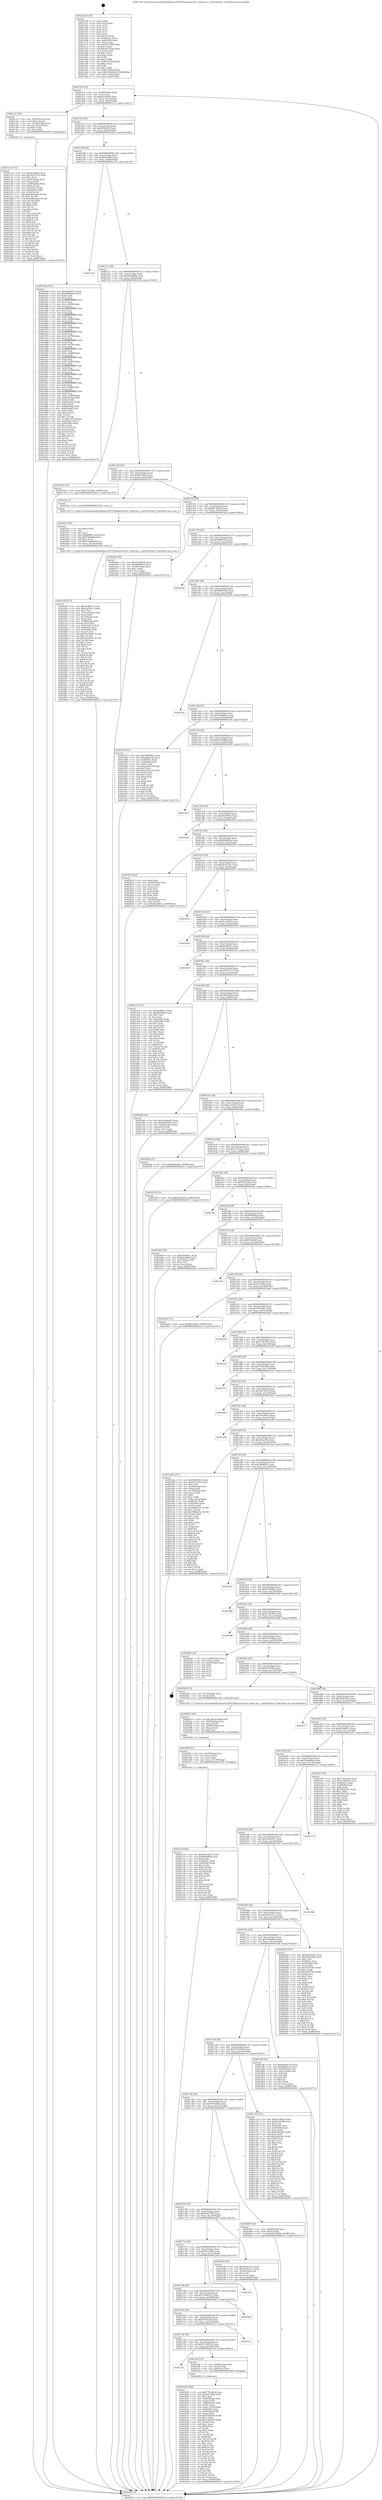 digraph "0x401250" {
  label = "0x401250 (/mnt/c/Users/mathe/Desktop/tcc/POCII/binaries/extr_wrksrcae.c_aeGetSetSize_Final-ollvm.out::main(0))"
  labelloc = "t"
  node[shape=record]

  Entry [label="",width=0.3,height=0.3,shape=circle,fillcolor=black,style=filled]
  "0x4012c4" [label="{
     0x4012c4 [32]\l
     | [instrs]\l
     &nbsp;&nbsp;0x4012c4 \<+6\>: mov -0x98(%rbp),%eax\l
     &nbsp;&nbsp;0x4012ca \<+2\>: mov %eax,%ecx\l
     &nbsp;&nbsp;0x4012cc \<+6\>: sub $0x822c9f48,%ecx\l
     &nbsp;&nbsp;0x4012d2 \<+6\>: mov %eax,-0xac(%rbp)\l
     &nbsp;&nbsp;0x4012d8 \<+6\>: mov %ecx,-0xb0(%rbp)\l
     &nbsp;&nbsp;0x4012de \<+6\>: je 0000000000401ca7 \<main+0xa57\>\l
  }"]
  "0x401ca7" [label="{
     0x401ca7 [29]\l
     | [instrs]\l
     &nbsp;&nbsp;0x401ca7 \<+4\>: mov -0x78(%rbp),%rax\l
     &nbsp;&nbsp;0x401cab \<+6\>: movl $0x1,(%rax)\l
     &nbsp;&nbsp;0x401cb1 \<+4\>: mov -0x78(%rbp),%rax\l
     &nbsp;&nbsp;0x401cb5 \<+3\>: movslq (%rax),%rax\l
     &nbsp;&nbsp;0x401cb8 \<+4\>: shl $0x2,%rax\l
     &nbsp;&nbsp;0x401cbc \<+3\>: mov %rax,%rdi\l
     &nbsp;&nbsp;0x401cbf \<+5\>: call 0000000000401050 \<malloc@plt\>\l
     | [calls]\l
     &nbsp;&nbsp;0x401050 \{1\} (unknown)\l
  }"]
  "0x4012e4" [label="{
     0x4012e4 [28]\l
     | [instrs]\l
     &nbsp;&nbsp;0x4012e4 \<+5\>: jmp 00000000004012e9 \<main+0x99\>\l
     &nbsp;&nbsp;0x4012e9 \<+6\>: mov -0xac(%rbp),%eax\l
     &nbsp;&nbsp;0x4012ef \<+5\>: sub $0x83f80e25,%eax\l
     &nbsp;&nbsp;0x4012f4 \<+6\>: mov %eax,-0xb4(%rbp)\l
     &nbsp;&nbsp;0x4012fa \<+6\>: je 000000000040182b \<main+0x5db\>\l
  }"]
  Exit [label="",width=0.3,height=0.3,shape=circle,fillcolor=black,style=filled,peripheries=2]
  "0x40182b" [label="{
     0x40182b [314]\l
     | [instrs]\l
     &nbsp;&nbsp;0x40182b \<+5\>: mov $0xb629975e,%eax\l
     &nbsp;&nbsp;0x401830 \<+5\>: mov $0xf448b00a,%ecx\l
     &nbsp;&nbsp;0x401835 \<+2\>: xor %edx,%edx\l
     &nbsp;&nbsp;0x401837 \<+3\>: mov %rsp,%rsi\l
     &nbsp;&nbsp;0x40183a \<+4\>: add $0xfffffffffffffff0,%rsi\l
     &nbsp;&nbsp;0x40183e \<+3\>: mov %rsi,%rsp\l
     &nbsp;&nbsp;0x401841 \<+7\>: mov %rsi,-0x90(%rbp)\l
     &nbsp;&nbsp;0x401848 \<+3\>: mov %rsp,%rsi\l
     &nbsp;&nbsp;0x40184b \<+4\>: add $0xfffffffffffffff0,%rsi\l
     &nbsp;&nbsp;0x40184f \<+3\>: mov %rsi,%rsp\l
     &nbsp;&nbsp;0x401852 \<+3\>: mov %rsp,%rdi\l
     &nbsp;&nbsp;0x401855 \<+4\>: add $0xfffffffffffffff0,%rdi\l
     &nbsp;&nbsp;0x401859 \<+3\>: mov %rdi,%rsp\l
     &nbsp;&nbsp;0x40185c \<+7\>: mov %rdi,-0x88(%rbp)\l
     &nbsp;&nbsp;0x401863 \<+3\>: mov %rsp,%rdi\l
     &nbsp;&nbsp;0x401866 \<+4\>: add $0xfffffffffffffff0,%rdi\l
     &nbsp;&nbsp;0x40186a \<+3\>: mov %rdi,%rsp\l
     &nbsp;&nbsp;0x40186d \<+4\>: mov %rdi,-0x80(%rbp)\l
     &nbsp;&nbsp;0x401871 \<+3\>: mov %rsp,%rdi\l
     &nbsp;&nbsp;0x401874 \<+4\>: add $0xfffffffffffffff0,%rdi\l
     &nbsp;&nbsp;0x401878 \<+3\>: mov %rdi,%rsp\l
     &nbsp;&nbsp;0x40187b \<+4\>: mov %rdi,-0x78(%rbp)\l
     &nbsp;&nbsp;0x40187f \<+3\>: mov %rsp,%rdi\l
     &nbsp;&nbsp;0x401882 \<+4\>: add $0xfffffffffffffff0,%rdi\l
     &nbsp;&nbsp;0x401886 \<+3\>: mov %rdi,%rsp\l
     &nbsp;&nbsp;0x401889 \<+4\>: mov %rdi,-0x70(%rbp)\l
     &nbsp;&nbsp;0x40188d \<+3\>: mov %rsp,%rdi\l
     &nbsp;&nbsp;0x401890 \<+4\>: add $0xfffffffffffffff0,%rdi\l
     &nbsp;&nbsp;0x401894 \<+3\>: mov %rdi,%rsp\l
     &nbsp;&nbsp;0x401897 \<+4\>: mov %rdi,-0x68(%rbp)\l
     &nbsp;&nbsp;0x40189b \<+3\>: mov %rsp,%rdi\l
     &nbsp;&nbsp;0x40189e \<+4\>: add $0xfffffffffffffff0,%rdi\l
     &nbsp;&nbsp;0x4018a2 \<+3\>: mov %rdi,%rsp\l
     &nbsp;&nbsp;0x4018a5 \<+4\>: mov %rdi,-0x60(%rbp)\l
     &nbsp;&nbsp;0x4018a9 \<+3\>: mov %rsp,%rdi\l
     &nbsp;&nbsp;0x4018ac \<+4\>: add $0xfffffffffffffff0,%rdi\l
     &nbsp;&nbsp;0x4018b0 \<+3\>: mov %rdi,%rsp\l
     &nbsp;&nbsp;0x4018b3 \<+4\>: mov %rdi,-0x58(%rbp)\l
     &nbsp;&nbsp;0x4018b7 \<+3\>: mov %rsp,%rdi\l
     &nbsp;&nbsp;0x4018ba \<+4\>: add $0xfffffffffffffff0,%rdi\l
     &nbsp;&nbsp;0x4018be \<+3\>: mov %rdi,%rsp\l
     &nbsp;&nbsp;0x4018c1 \<+4\>: mov %rdi,-0x50(%rbp)\l
     &nbsp;&nbsp;0x4018c5 \<+3\>: mov %rsp,%rdi\l
     &nbsp;&nbsp;0x4018c8 \<+4\>: add $0xfffffffffffffff0,%rdi\l
     &nbsp;&nbsp;0x4018cc \<+3\>: mov %rdi,%rsp\l
     &nbsp;&nbsp;0x4018cf \<+4\>: mov %rdi,-0x48(%rbp)\l
     &nbsp;&nbsp;0x4018d3 \<+3\>: mov %rsp,%rdi\l
     &nbsp;&nbsp;0x4018d6 \<+4\>: add $0xfffffffffffffff0,%rdi\l
     &nbsp;&nbsp;0x4018da \<+3\>: mov %rdi,%rsp\l
     &nbsp;&nbsp;0x4018dd \<+4\>: mov %rdi,-0x40(%rbp)\l
     &nbsp;&nbsp;0x4018e1 \<+7\>: mov -0x90(%rbp),%rdi\l
     &nbsp;&nbsp;0x4018e8 \<+6\>: movl $0x0,(%rdi)\l
     &nbsp;&nbsp;0x4018ee \<+7\>: mov -0x9c(%rbp),%r8d\l
     &nbsp;&nbsp;0x4018f5 \<+3\>: mov %r8d,(%rsi)\l
     &nbsp;&nbsp;0x4018f8 \<+7\>: mov -0x88(%rbp),%rdi\l
     &nbsp;&nbsp;0x4018ff \<+7\>: mov -0xa8(%rbp),%r9\l
     &nbsp;&nbsp;0x401906 \<+3\>: mov %r9,(%rdi)\l
     &nbsp;&nbsp;0x401909 \<+3\>: cmpl $0x2,(%rsi)\l
     &nbsp;&nbsp;0x40190c \<+4\>: setne %r10b\l
     &nbsp;&nbsp;0x401910 \<+4\>: and $0x1,%r10b\l
     &nbsp;&nbsp;0x401914 \<+4\>: mov %r10b,-0x31(%rbp)\l
     &nbsp;&nbsp;0x401918 \<+8\>: mov 0x40505c,%r11d\l
     &nbsp;&nbsp;0x401920 \<+7\>: mov 0x405060,%ebx\l
     &nbsp;&nbsp;0x401927 \<+3\>: sub $0x1,%edx\l
     &nbsp;&nbsp;0x40192a \<+3\>: mov %r11d,%r14d\l
     &nbsp;&nbsp;0x40192d \<+3\>: add %edx,%r14d\l
     &nbsp;&nbsp;0x401930 \<+4\>: imul %r14d,%r11d\l
     &nbsp;&nbsp;0x401934 \<+4\>: and $0x1,%r11d\l
     &nbsp;&nbsp;0x401938 \<+4\>: cmp $0x0,%r11d\l
     &nbsp;&nbsp;0x40193c \<+4\>: sete %r10b\l
     &nbsp;&nbsp;0x401940 \<+3\>: cmp $0xa,%ebx\l
     &nbsp;&nbsp;0x401943 \<+4\>: setl %r15b\l
     &nbsp;&nbsp;0x401947 \<+3\>: mov %r10b,%r12b\l
     &nbsp;&nbsp;0x40194a \<+3\>: and %r15b,%r12b\l
     &nbsp;&nbsp;0x40194d \<+3\>: xor %r15b,%r10b\l
     &nbsp;&nbsp;0x401950 \<+3\>: or %r10b,%r12b\l
     &nbsp;&nbsp;0x401953 \<+4\>: test $0x1,%r12b\l
     &nbsp;&nbsp;0x401957 \<+3\>: cmovne %ecx,%eax\l
     &nbsp;&nbsp;0x40195a \<+6\>: mov %eax,-0x98(%rbp)\l
     &nbsp;&nbsp;0x401960 \<+5\>: jmp 00000000004026c5 \<main+0x1475\>\l
  }"]
  "0x401300" [label="{
     0x401300 [28]\l
     | [instrs]\l
     &nbsp;&nbsp;0x401300 \<+5\>: jmp 0000000000401305 \<main+0xb5\>\l
     &nbsp;&nbsp;0x401305 \<+6\>: mov -0xac(%rbp),%eax\l
     &nbsp;&nbsp;0x40130b \<+5\>: sub $0x862b58fb,%eax\l
     &nbsp;&nbsp;0x401310 \<+6\>: mov %eax,-0xb8(%rbp)\l
     &nbsp;&nbsp;0x401316 \<+6\>: je 0000000000401a16 \<main+0x7c6\>\l
  }"]
  "0x402114" [label="{
     0x402114 [90]\l
     | [instrs]\l
     &nbsp;&nbsp;0x402114 \<+5\>: mov $0xb8124347,%eax\l
     &nbsp;&nbsp;0x402119 \<+5\>: mov $0x88ca800b,%esi\l
     &nbsp;&nbsp;0x40211e \<+2\>: xor %edx,%edx\l
     &nbsp;&nbsp;0x402120 \<+8\>: mov 0x40505c,%r8d\l
     &nbsp;&nbsp;0x402128 \<+8\>: mov 0x405060,%r9d\l
     &nbsp;&nbsp;0x402130 \<+3\>: sub $0x1,%edx\l
     &nbsp;&nbsp;0x402133 \<+3\>: mov %r8d,%r10d\l
     &nbsp;&nbsp;0x402136 \<+3\>: add %edx,%r10d\l
     &nbsp;&nbsp;0x402139 \<+4\>: imul %r10d,%r8d\l
     &nbsp;&nbsp;0x40213d \<+4\>: and $0x1,%r8d\l
     &nbsp;&nbsp;0x402141 \<+4\>: cmp $0x0,%r8d\l
     &nbsp;&nbsp;0x402145 \<+4\>: sete %r11b\l
     &nbsp;&nbsp;0x402149 \<+4\>: cmp $0xa,%r9d\l
     &nbsp;&nbsp;0x40214d \<+3\>: setl %bl\l
     &nbsp;&nbsp;0x402150 \<+3\>: mov %r11b,%r14b\l
     &nbsp;&nbsp;0x402153 \<+3\>: and %bl,%r14b\l
     &nbsp;&nbsp;0x402156 \<+3\>: xor %bl,%r11b\l
     &nbsp;&nbsp;0x402159 \<+3\>: or %r11b,%r14b\l
     &nbsp;&nbsp;0x40215c \<+4\>: test $0x1,%r14b\l
     &nbsp;&nbsp;0x402160 \<+3\>: cmovne %esi,%eax\l
     &nbsp;&nbsp;0x402163 \<+6\>: mov %eax,-0x98(%rbp)\l
     &nbsp;&nbsp;0x402169 \<+5\>: jmp 00000000004026c5 \<main+0x1475\>\l
  }"]
  "0x401a16" [label="{
     0x401a16\l
  }", style=dashed]
  "0x40131c" [label="{
     0x40131c [28]\l
     | [instrs]\l
     &nbsp;&nbsp;0x40131c \<+5\>: jmp 0000000000401321 \<main+0xd1\>\l
     &nbsp;&nbsp;0x401321 \<+6\>: mov -0xac(%rbp),%eax\l
     &nbsp;&nbsp;0x401327 \<+5\>: sub $0x88ca800b,%eax\l
     &nbsp;&nbsp;0x40132c \<+6\>: mov %eax,-0xbc(%rbp)\l
     &nbsp;&nbsp;0x401332 \<+6\>: je 000000000040216e \<main+0xf1e\>\l
  }"]
  "0x4020ff" [label="{
     0x4020ff [21]\l
     | [instrs]\l
     &nbsp;&nbsp;0x4020ff \<+4\>: mov -0x70(%rbp),%rcx\l
     &nbsp;&nbsp;0x402103 \<+3\>: mov (%rcx),%rcx\l
     &nbsp;&nbsp;0x402106 \<+3\>: mov %rcx,%rdi\l
     &nbsp;&nbsp;0x402109 \<+6\>: mov %eax,-0x170(%rbp)\l
     &nbsp;&nbsp;0x40210f \<+5\>: call 0000000000401030 \<free@plt\>\l
     | [calls]\l
     &nbsp;&nbsp;0x401030 \{1\} (unknown)\l
  }"]
  "0x40216e" [label="{
     0x40216e [15]\l
     | [instrs]\l
     &nbsp;&nbsp;0x40216e \<+10\>: movl $0x670e7b64,-0x98(%rbp)\l
     &nbsp;&nbsp;0x402178 \<+5\>: jmp 00000000004026c5 \<main+0x1475\>\l
  }"]
  "0x401338" [label="{
     0x401338 [28]\l
     | [instrs]\l
     &nbsp;&nbsp;0x401338 \<+5\>: jmp 000000000040133d \<main+0xed\>\l
     &nbsp;&nbsp;0x40133d \<+6\>: mov -0xac(%rbp),%eax\l
     &nbsp;&nbsp;0x401343 \<+5\>: sub $0x8b10fbfc,%eax\l
     &nbsp;&nbsp;0x401348 \<+6\>: mov %eax,-0xc0(%rbp)\l
     &nbsp;&nbsp;0x40134e \<+6\>: je 0000000000401f2c \<main+0xcdc\>\l
  }"]
  "0x4020e2" [label="{
     0x4020e2 [29]\l
     | [instrs]\l
     &nbsp;&nbsp;0x4020e2 \<+10\>: movabs $0x4030d6,%rdi\l
     &nbsp;&nbsp;0x4020ec \<+4\>: mov -0x60(%rbp),%rcx\l
     &nbsp;&nbsp;0x4020f0 \<+2\>: mov %eax,(%rcx)\l
     &nbsp;&nbsp;0x4020f2 \<+4\>: mov -0x60(%rbp),%rcx\l
     &nbsp;&nbsp;0x4020f6 \<+2\>: mov (%rcx),%esi\l
     &nbsp;&nbsp;0x4020f8 \<+2\>: mov $0x0,%al\l
     &nbsp;&nbsp;0x4020fa \<+5\>: call 0000000000401040 \<printf@plt\>\l
     | [calls]\l
     &nbsp;&nbsp;0x401040 \{1\} (unknown)\l
  }"]
  "0x401f2c" [label="{
     0x401f2c [5]\l
     | [instrs]\l
     &nbsp;&nbsp;0x401f2c \<+5\>: call 0000000000401160 \<next_i\>\l
     | [calls]\l
     &nbsp;&nbsp;0x401160 \{1\} (/mnt/c/Users/mathe/Desktop/tcc/POCII/binaries/extr_wrksrcae.c_aeGetSetSize_Final-ollvm.out::next_i)\l
  }"]
  "0x401354" [label="{
     0x401354 [28]\l
     | [instrs]\l
     &nbsp;&nbsp;0x401354 \<+5\>: jmp 0000000000401359 \<main+0x109\>\l
     &nbsp;&nbsp;0x401359 \<+6\>: mov -0xac(%rbp),%eax\l
     &nbsp;&nbsp;0x40135f \<+5\>: sub $0x8bc796a4,%eax\l
     &nbsp;&nbsp;0x401364 \<+6\>: mov %eax,-0xc4(%rbp)\l
     &nbsp;&nbsp;0x40136a \<+6\>: je 0000000000401bba \<main+0x96a\>\l
  }"]
  "0x401f59" [label="{
     0x401f59 [177]\l
     | [instrs]\l
     &nbsp;&nbsp;0x401f59 \<+5\>: mov $0xdedf6e13,%ecx\l
     &nbsp;&nbsp;0x401f5e \<+5\>: mov $0xeca1451c,%edx\l
     &nbsp;&nbsp;0x401f63 \<+3\>: mov $0x1,%sil\l
     &nbsp;&nbsp;0x401f66 \<+6\>: mov -0x16c(%rbp),%edi\l
     &nbsp;&nbsp;0x401f6c \<+3\>: imul %eax,%edi\l
     &nbsp;&nbsp;0x401f6f \<+4\>: mov -0x70(%rbp),%r8\l
     &nbsp;&nbsp;0x401f73 \<+3\>: mov (%r8),%r8\l
     &nbsp;&nbsp;0x401f76 \<+4\>: mov -0x68(%rbp),%r9\l
     &nbsp;&nbsp;0x401f7a \<+3\>: movslq (%r9),%r9\l
     &nbsp;&nbsp;0x401f7d \<+4\>: mov %edi,(%r8,%r9,4)\l
     &nbsp;&nbsp;0x401f81 \<+7\>: mov 0x40505c,%eax\l
     &nbsp;&nbsp;0x401f88 \<+7\>: mov 0x405060,%edi\l
     &nbsp;&nbsp;0x401f8f \<+3\>: mov %eax,%r10d\l
     &nbsp;&nbsp;0x401f92 \<+7\>: add $0x16ec8b93,%r10d\l
     &nbsp;&nbsp;0x401f99 \<+4\>: sub $0x1,%r10d\l
     &nbsp;&nbsp;0x401f9d \<+7\>: sub $0x16ec8b93,%r10d\l
     &nbsp;&nbsp;0x401fa4 \<+4\>: imul %r10d,%eax\l
     &nbsp;&nbsp;0x401fa8 \<+3\>: and $0x1,%eax\l
     &nbsp;&nbsp;0x401fab \<+3\>: cmp $0x0,%eax\l
     &nbsp;&nbsp;0x401fae \<+4\>: sete %r11b\l
     &nbsp;&nbsp;0x401fb2 \<+3\>: cmp $0xa,%edi\l
     &nbsp;&nbsp;0x401fb5 \<+3\>: setl %bl\l
     &nbsp;&nbsp;0x401fb8 \<+3\>: mov %r11b,%r14b\l
     &nbsp;&nbsp;0x401fbb \<+4\>: xor $0xff,%r14b\l
     &nbsp;&nbsp;0x401fbf \<+3\>: mov %bl,%r15b\l
     &nbsp;&nbsp;0x401fc2 \<+4\>: xor $0xff,%r15b\l
     &nbsp;&nbsp;0x401fc6 \<+4\>: xor $0x0,%sil\l
     &nbsp;&nbsp;0x401fca \<+3\>: mov %r14b,%r12b\l
     &nbsp;&nbsp;0x401fcd \<+4\>: and $0x0,%r12b\l
     &nbsp;&nbsp;0x401fd1 \<+3\>: and %sil,%r11b\l
     &nbsp;&nbsp;0x401fd4 \<+3\>: mov %r15b,%r13b\l
     &nbsp;&nbsp;0x401fd7 \<+4\>: and $0x0,%r13b\l
     &nbsp;&nbsp;0x401fdb \<+3\>: and %sil,%bl\l
     &nbsp;&nbsp;0x401fde \<+3\>: or %r11b,%r12b\l
     &nbsp;&nbsp;0x401fe1 \<+3\>: or %bl,%r13b\l
     &nbsp;&nbsp;0x401fe4 \<+3\>: xor %r13b,%r12b\l
     &nbsp;&nbsp;0x401fe7 \<+3\>: or %r15b,%r14b\l
     &nbsp;&nbsp;0x401fea \<+4\>: xor $0xff,%r14b\l
     &nbsp;&nbsp;0x401fee \<+4\>: or $0x0,%sil\l
     &nbsp;&nbsp;0x401ff2 \<+3\>: and %sil,%r14b\l
     &nbsp;&nbsp;0x401ff5 \<+3\>: or %r14b,%r12b\l
     &nbsp;&nbsp;0x401ff8 \<+4\>: test $0x1,%r12b\l
     &nbsp;&nbsp;0x401ffc \<+3\>: cmovne %edx,%ecx\l
     &nbsp;&nbsp;0x401fff \<+6\>: mov %ecx,-0x98(%rbp)\l
     &nbsp;&nbsp;0x402005 \<+5\>: jmp 00000000004026c5 \<main+0x1475\>\l
  }"]
  "0x401bba" [label="{
     0x401bba [30]\l
     | [instrs]\l
     &nbsp;&nbsp;0x401bba \<+5\>: mov $0x4146cd36,%eax\l
     &nbsp;&nbsp;0x401bbf \<+5\>: mov $0xe86a4854,%ecx\l
     &nbsp;&nbsp;0x401bc4 \<+3\>: mov -0x30(%rbp),%edx\l
     &nbsp;&nbsp;0x401bc7 \<+3\>: cmp $0x1,%edx\l
     &nbsp;&nbsp;0x401bca \<+3\>: cmovl %ecx,%eax\l
     &nbsp;&nbsp;0x401bcd \<+6\>: mov %eax,-0x98(%rbp)\l
     &nbsp;&nbsp;0x401bd3 \<+5\>: jmp 00000000004026c5 \<main+0x1475\>\l
  }"]
  "0x401370" [label="{
     0x401370 [28]\l
     | [instrs]\l
     &nbsp;&nbsp;0x401370 \<+5\>: jmp 0000000000401375 \<main+0x125\>\l
     &nbsp;&nbsp;0x401375 \<+6\>: mov -0xac(%rbp),%eax\l
     &nbsp;&nbsp;0x40137b \<+5\>: sub $0x8ef831f5,%eax\l
     &nbsp;&nbsp;0x401380 \<+6\>: mov %eax,-0xc8(%rbp)\l
     &nbsp;&nbsp;0x401386 \<+6\>: je 00000000004021de \<main+0xf8e\>\l
  }"]
  "0x401f31" [label="{
     0x401f31 [40]\l
     | [instrs]\l
     &nbsp;&nbsp;0x401f31 \<+5\>: mov $0x2,%ecx\l
     &nbsp;&nbsp;0x401f36 \<+1\>: cltd\l
     &nbsp;&nbsp;0x401f37 \<+2\>: idiv %ecx\l
     &nbsp;&nbsp;0x401f39 \<+6\>: imul $0xfffffffe,%edx,%ecx\l
     &nbsp;&nbsp;0x401f3f \<+6\>: add $0x676a8bd6,%ecx\l
     &nbsp;&nbsp;0x401f45 \<+3\>: add $0x1,%ecx\l
     &nbsp;&nbsp;0x401f48 \<+6\>: sub $0x676a8bd6,%ecx\l
     &nbsp;&nbsp;0x401f4e \<+6\>: mov %ecx,-0x16c(%rbp)\l
     &nbsp;&nbsp;0x401f54 \<+5\>: call 0000000000401160 \<next_i\>\l
     | [calls]\l
     &nbsp;&nbsp;0x401160 \{1\} (/mnt/c/Users/mathe/Desktop/tcc/POCII/binaries/extr_wrksrcae.c_aeGetSetSize_Final-ollvm.out::next_i)\l
  }"]
  "0x4021de" [label="{
     0x4021de\l
  }", style=dashed]
  "0x40138c" [label="{
     0x40138c [28]\l
     | [instrs]\l
     &nbsp;&nbsp;0x40138c \<+5\>: jmp 0000000000401391 \<main+0x141\>\l
     &nbsp;&nbsp;0x401391 \<+6\>: mov -0xac(%rbp),%eax\l
     &nbsp;&nbsp;0x401397 \<+5\>: sub $0x946053e8,%eax\l
     &nbsp;&nbsp;0x40139c \<+6\>: mov %eax,-0xcc(%rbp)\l
     &nbsp;&nbsp;0x4013a2 \<+6\>: je 0000000000402234 \<main+0xfe4\>\l
  }"]
  "0x401cc4" [label="{
     0x401cc4 [172]\l
     | [instrs]\l
     &nbsp;&nbsp;0x401cc4 \<+5\>: mov $0xdcce00e2,%ecx\l
     &nbsp;&nbsp;0x401cc9 \<+5\>: mov $0xf1291512,%edx\l
     &nbsp;&nbsp;0x401cce \<+3\>: mov $0x1,%sil\l
     &nbsp;&nbsp;0x401cd1 \<+4\>: mov -0x70(%rbp),%rdi\l
     &nbsp;&nbsp;0x401cd5 \<+3\>: mov %rax,(%rdi)\l
     &nbsp;&nbsp;0x401cd8 \<+4\>: mov -0x68(%rbp),%rax\l
     &nbsp;&nbsp;0x401cdc \<+6\>: movl $0x0,(%rax)\l
     &nbsp;&nbsp;0x401ce2 \<+8\>: mov 0x40505c,%r8d\l
     &nbsp;&nbsp;0x401cea \<+8\>: mov 0x405060,%r9d\l
     &nbsp;&nbsp;0x401cf2 \<+3\>: mov %r8d,%r10d\l
     &nbsp;&nbsp;0x401cf5 \<+7\>: add $0xe0dc0aa5,%r10d\l
     &nbsp;&nbsp;0x401cfc \<+4\>: sub $0x1,%r10d\l
     &nbsp;&nbsp;0x401d00 \<+7\>: sub $0xe0dc0aa5,%r10d\l
     &nbsp;&nbsp;0x401d07 \<+4\>: imul %r10d,%r8d\l
     &nbsp;&nbsp;0x401d0b \<+4\>: and $0x1,%r8d\l
     &nbsp;&nbsp;0x401d0f \<+4\>: cmp $0x0,%r8d\l
     &nbsp;&nbsp;0x401d13 \<+4\>: sete %r11b\l
     &nbsp;&nbsp;0x401d17 \<+4\>: cmp $0xa,%r9d\l
     &nbsp;&nbsp;0x401d1b \<+3\>: setl %bl\l
     &nbsp;&nbsp;0x401d1e \<+3\>: mov %r11b,%r14b\l
     &nbsp;&nbsp;0x401d21 \<+4\>: xor $0xff,%r14b\l
     &nbsp;&nbsp;0x401d25 \<+3\>: mov %bl,%r15b\l
     &nbsp;&nbsp;0x401d28 \<+4\>: xor $0xff,%r15b\l
     &nbsp;&nbsp;0x401d2c \<+4\>: xor $0x0,%sil\l
     &nbsp;&nbsp;0x401d30 \<+3\>: mov %r14b,%r12b\l
     &nbsp;&nbsp;0x401d33 \<+4\>: and $0x0,%r12b\l
     &nbsp;&nbsp;0x401d37 \<+3\>: and %sil,%r11b\l
     &nbsp;&nbsp;0x401d3a \<+3\>: mov %r15b,%r13b\l
     &nbsp;&nbsp;0x401d3d \<+4\>: and $0x0,%r13b\l
     &nbsp;&nbsp;0x401d41 \<+3\>: and %sil,%bl\l
     &nbsp;&nbsp;0x401d44 \<+3\>: or %r11b,%r12b\l
     &nbsp;&nbsp;0x401d47 \<+3\>: or %bl,%r13b\l
     &nbsp;&nbsp;0x401d4a \<+3\>: xor %r13b,%r12b\l
     &nbsp;&nbsp;0x401d4d \<+3\>: or %r15b,%r14b\l
     &nbsp;&nbsp;0x401d50 \<+4\>: xor $0xff,%r14b\l
     &nbsp;&nbsp;0x401d54 \<+4\>: or $0x0,%sil\l
     &nbsp;&nbsp;0x401d58 \<+3\>: and %sil,%r14b\l
     &nbsp;&nbsp;0x401d5b \<+3\>: or %r14b,%r12b\l
     &nbsp;&nbsp;0x401d5e \<+4\>: test $0x1,%r12b\l
     &nbsp;&nbsp;0x401d62 \<+3\>: cmovne %edx,%ecx\l
     &nbsp;&nbsp;0x401d65 \<+6\>: mov %ecx,-0x98(%rbp)\l
     &nbsp;&nbsp;0x401d6b \<+5\>: jmp 00000000004026c5 \<main+0x1475\>\l
  }"]
  "0x402234" [label="{
     0x402234\l
  }", style=dashed]
  "0x4013a8" [label="{
     0x4013a8 [28]\l
     | [instrs]\l
     &nbsp;&nbsp;0x4013a8 \<+5\>: jmp 00000000004013ad \<main+0x15d\>\l
     &nbsp;&nbsp;0x4013ad \<+6\>: mov -0xac(%rbp),%eax\l
     &nbsp;&nbsp;0x4013b3 \<+5\>: sub $0x95edb63c,%eax\l
     &nbsp;&nbsp;0x4013b8 \<+6\>: mov %eax,-0xd0(%rbp)\l
     &nbsp;&nbsp;0x4013be \<+6\>: je 0000000000401d7f \<main+0xb2f\>\l
  }"]
  "0x401b05" [label="{
     0x401b05 [166]\l
     | [instrs]\l
     &nbsp;&nbsp;0x401b05 \<+5\>: mov $0x77816a54,%ecx\l
     &nbsp;&nbsp;0x401b0a \<+5\>: mov $0x2b11dba,%edx\l
     &nbsp;&nbsp;0x401b0f \<+3\>: mov $0x1,%sil\l
     &nbsp;&nbsp;0x401b12 \<+4\>: mov -0x80(%rbp),%rdi\l
     &nbsp;&nbsp;0x401b16 \<+2\>: mov %eax,(%rdi)\l
     &nbsp;&nbsp;0x401b18 \<+4\>: mov -0x80(%rbp),%rdi\l
     &nbsp;&nbsp;0x401b1c \<+2\>: mov (%rdi),%eax\l
     &nbsp;&nbsp;0x401b1e \<+3\>: mov %eax,-0x30(%rbp)\l
     &nbsp;&nbsp;0x401b21 \<+7\>: mov 0x40505c,%eax\l
     &nbsp;&nbsp;0x401b28 \<+8\>: mov 0x405060,%r8d\l
     &nbsp;&nbsp;0x401b30 \<+3\>: mov %eax,%r9d\l
     &nbsp;&nbsp;0x401b33 \<+7\>: sub $0xf720e650,%r9d\l
     &nbsp;&nbsp;0x401b3a \<+4\>: sub $0x1,%r9d\l
     &nbsp;&nbsp;0x401b3e \<+7\>: add $0xf720e650,%r9d\l
     &nbsp;&nbsp;0x401b45 \<+4\>: imul %r9d,%eax\l
     &nbsp;&nbsp;0x401b49 \<+3\>: and $0x1,%eax\l
     &nbsp;&nbsp;0x401b4c \<+3\>: cmp $0x0,%eax\l
     &nbsp;&nbsp;0x401b4f \<+4\>: sete %r10b\l
     &nbsp;&nbsp;0x401b53 \<+4\>: cmp $0xa,%r8d\l
     &nbsp;&nbsp;0x401b57 \<+4\>: setl %r11b\l
     &nbsp;&nbsp;0x401b5b \<+3\>: mov %r10b,%bl\l
     &nbsp;&nbsp;0x401b5e \<+3\>: xor $0xff,%bl\l
     &nbsp;&nbsp;0x401b61 \<+3\>: mov %r11b,%r14b\l
     &nbsp;&nbsp;0x401b64 \<+4\>: xor $0xff,%r14b\l
     &nbsp;&nbsp;0x401b68 \<+4\>: xor $0x1,%sil\l
     &nbsp;&nbsp;0x401b6c \<+3\>: mov %bl,%r15b\l
     &nbsp;&nbsp;0x401b6f \<+4\>: and $0xff,%r15b\l
     &nbsp;&nbsp;0x401b73 \<+3\>: and %sil,%r10b\l
     &nbsp;&nbsp;0x401b76 \<+3\>: mov %r14b,%r12b\l
     &nbsp;&nbsp;0x401b79 \<+4\>: and $0xff,%r12b\l
     &nbsp;&nbsp;0x401b7d \<+3\>: and %sil,%r11b\l
     &nbsp;&nbsp;0x401b80 \<+3\>: or %r10b,%r15b\l
     &nbsp;&nbsp;0x401b83 \<+3\>: or %r11b,%r12b\l
     &nbsp;&nbsp;0x401b86 \<+3\>: xor %r12b,%r15b\l
     &nbsp;&nbsp;0x401b89 \<+3\>: or %r14b,%bl\l
     &nbsp;&nbsp;0x401b8c \<+3\>: xor $0xff,%bl\l
     &nbsp;&nbsp;0x401b8f \<+4\>: or $0x1,%sil\l
     &nbsp;&nbsp;0x401b93 \<+3\>: and %sil,%bl\l
     &nbsp;&nbsp;0x401b96 \<+3\>: or %bl,%r15b\l
     &nbsp;&nbsp;0x401b99 \<+4\>: test $0x1,%r15b\l
     &nbsp;&nbsp;0x401b9d \<+3\>: cmovne %edx,%ecx\l
     &nbsp;&nbsp;0x401ba0 \<+6\>: mov %ecx,-0x98(%rbp)\l
     &nbsp;&nbsp;0x401ba6 \<+5\>: jmp 00000000004026c5 \<main+0x1475\>\l
  }"]
  "0x401d7f" [label="{
     0x401d7f [91]\l
     | [instrs]\l
     &nbsp;&nbsp;0x401d7f \<+5\>: mov $0x3808f581,%eax\l
     &nbsp;&nbsp;0x401d84 \<+5\>: mov $0x2dbcd7fc,%ecx\l
     &nbsp;&nbsp;0x401d89 \<+7\>: mov 0x40505c,%edx\l
     &nbsp;&nbsp;0x401d90 \<+7\>: mov 0x405060,%esi\l
     &nbsp;&nbsp;0x401d97 \<+2\>: mov %edx,%edi\l
     &nbsp;&nbsp;0x401d99 \<+6\>: sub $0xaee29c24,%edi\l
     &nbsp;&nbsp;0x401d9f \<+3\>: sub $0x1,%edi\l
     &nbsp;&nbsp;0x401da2 \<+6\>: add $0xaee29c24,%edi\l
     &nbsp;&nbsp;0x401da8 \<+3\>: imul %edi,%edx\l
     &nbsp;&nbsp;0x401dab \<+3\>: and $0x1,%edx\l
     &nbsp;&nbsp;0x401dae \<+3\>: cmp $0x0,%edx\l
     &nbsp;&nbsp;0x401db1 \<+4\>: sete %r8b\l
     &nbsp;&nbsp;0x401db5 \<+3\>: cmp $0xa,%esi\l
     &nbsp;&nbsp;0x401db8 \<+4\>: setl %r9b\l
     &nbsp;&nbsp;0x401dbc \<+3\>: mov %r8b,%r10b\l
     &nbsp;&nbsp;0x401dbf \<+3\>: and %r9b,%r10b\l
     &nbsp;&nbsp;0x401dc2 \<+3\>: xor %r9b,%r8b\l
     &nbsp;&nbsp;0x401dc5 \<+3\>: or %r8b,%r10b\l
     &nbsp;&nbsp;0x401dc8 \<+4\>: test $0x1,%r10b\l
     &nbsp;&nbsp;0x401dcc \<+3\>: cmovne %ecx,%eax\l
     &nbsp;&nbsp;0x401dcf \<+6\>: mov %eax,-0x98(%rbp)\l
     &nbsp;&nbsp;0x401dd5 \<+5\>: jmp 00000000004026c5 \<main+0x1475\>\l
  }"]
  "0x4013c4" [label="{
     0x4013c4 [28]\l
     | [instrs]\l
     &nbsp;&nbsp;0x4013c4 \<+5\>: jmp 00000000004013c9 \<main+0x179\>\l
     &nbsp;&nbsp;0x4013c9 \<+6\>: mov -0xac(%rbp),%eax\l
     &nbsp;&nbsp;0x4013cf \<+5\>: sub $0xb4aef698,%eax\l
     &nbsp;&nbsp;0x4013d4 \<+6\>: mov %eax,-0xd4(%rbp)\l
     &nbsp;&nbsp;0x4013da \<+6\>: je 0000000000401983 \<main+0x733\>\l
  }"]
  "0x4017ec" [label="{
     0x4017ec\l
  }", style=dashed]
  "0x401983" [label="{
     0x401983\l
  }", style=dashed]
  "0x4013e0" [label="{
     0x4013e0 [28]\l
     | [instrs]\l
     &nbsp;&nbsp;0x4013e0 \<+5\>: jmp 00000000004013e5 \<main+0x195\>\l
     &nbsp;&nbsp;0x4013e5 \<+6\>: mov -0xac(%rbp),%eax\l
     &nbsp;&nbsp;0x4013eb \<+5\>: sub $0xb629975e,%eax\l
     &nbsp;&nbsp;0x4013f0 \<+6\>: mov %eax,-0xd8(%rbp)\l
     &nbsp;&nbsp;0x4013f6 \<+6\>: je 00000000004024cb \<main+0x127b\>\l
  }"]
  "0x401af2" [label="{
     0x401af2 [19]\l
     | [instrs]\l
     &nbsp;&nbsp;0x401af2 \<+7\>: mov -0x88(%rbp),%rax\l
     &nbsp;&nbsp;0x401af9 \<+3\>: mov (%rax),%rax\l
     &nbsp;&nbsp;0x401afc \<+4\>: mov 0x8(%rax),%rdi\l
     &nbsp;&nbsp;0x401b00 \<+5\>: call 0000000000401060 \<atoi@plt\>\l
     | [calls]\l
     &nbsp;&nbsp;0x401060 \{1\} (unknown)\l
  }"]
  "0x4024cb" [label="{
     0x4024cb\l
  }", style=dashed]
  "0x4013fc" [label="{
     0x4013fc [28]\l
     | [instrs]\l
     &nbsp;&nbsp;0x4013fc \<+5\>: jmp 0000000000401401 \<main+0x1b1\>\l
     &nbsp;&nbsp;0x401401 \<+6\>: mov -0xac(%rbp),%eax\l
     &nbsp;&nbsp;0x401407 \<+5\>: sub $0xb68638cb,%eax\l
     &nbsp;&nbsp;0x40140c \<+6\>: mov %eax,-0xdc(%rbp)\l
     &nbsp;&nbsp;0x401412 \<+6\>: je 0000000000402019 \<main+0xdc9\>\l
  }"]
  "0x4017d0" [label="{
     0x4017d0 [28]\l
     | [instrs]\l
     &nbsp;&nbsp;0x4017d0 \<+5\>: jmp 00000000004017d5 \<main+0x585\>\l
     &nbsp;&nbsp;0x4017d5 \<+6\>: mov -0xac(%rbp),%eax\l
     &nbsp;&nbsp;0x4017db \<+5\>: sub $0x7b78d518,%eax\l
     &nbsp;&nbsp;0x4017e0 \<+6\>: mov %eax,-0x168(%rbp)\l
     &nbsp;&nbsp;0x4017e6 \<+6\>: je 0000000000401af2 \<main+0x8a2\>\l
  }"]
  "0x402019" [label="{
     0x402019 [42]\l
     | [instrs]\l
     &nbsp;&nbsp;0x402019 \<+2\>: xor %eax,%eax\l
     &nbsp;&nbsp;0x40201b \<+4\>: mov -0x68(%rbp),%rcx\l
     &nbsp;&nbsp;0x40201f \<+2\>: mov (%rcx),%edx\l
     &nbsp;&nbsp;0x402021 \<+2\>: mov %eax,%esi\l
     &nbsp;&nbsp;0x402023 \<+2\>: sub %edx,%esi\l
     &nbsp;&nbsp;0x402025 \<+2\>: mov %eax,%edx\l
     &nbsp;&nbsp;0x402027 \<+3\>: sub $0x1,%edx\l
     &nbsp;&nbsp;0x40202a \<+2\>: add %edx,%esi\l
     &nbsp;&nbsp;0x40202c \<+2\>: sub %esi,%eax\l
     &nbsp;&nbsp;0x40202e \<+4\>: mov -0x68(%rbp),%rcx\l
     &nbsp;&nbsp;0x402032 \<+2\>: mov %eax,(%rcx)\l
     &nbsp;&nbsp;0x402034 \<+10\>: movl $0x95edb63c,-0x98(%rbp)\l
     &nbsp;&nbsp;0x40203e \<+5\>: jmp 00000000004026c5 \<main+0x1475\>\l
  }"]
  "0x401418" [label="{
     0x401418 [28]\l
     | [instrs]\l
     &nbsp;&nbsp;0x401418 \<+5\>: jmp 000000000040141d \<main+0x1cd\>\l
     &nbsp;&nbsp;0x40141d \<+6\>: mov -0xac(%rbp),%eax\l
     &nbsp;&nbsp;0x401423 \<+5\>: sub $0xb8124347,%eax\l
     &nbsp;&nbsp;0x401428 \<+6\>: mov %eax,-0xe0(%rbp)\l
     &nbsp;&nbsp;0x40142e \<+6\>: je 000000000040261c \<main+0x13cc\>\l
  }"]
  "0x402531" [label="{
     0x402531\l
  }", style=dashed]
  "0x40261c" [label="{
     0x40261c\l
  }", style=dashed]
  "0x401434" [label="{
     0x401434 [28]\l
     | [instrs]\l
     &nbsp;&nbsp;0x401434 \<+5\>: jmp 0000000000401439 \<main+0x1e9\>\l
     &nbsp;&nbsp;0x401439 \<+6\>: mov -0xac(%rbp),%eax\l
     &nbsp;&nbsp;0x40143f \<+5\>: sub $0xdcce00e2,%eax\l
     &nbsp;&nbsp;0x401444 \<+6\>: mov %eax,-0xe4(%rbp)\l
     &nbsp;&nbsp;0x40144a \<+6\>: je 0000000000402564 \<main+0x1314\>\l
  }"]
  "0x4017b4" [label="{
     0x4017b4 [28]\l
     | [instrs]\l
     &nbsp;&nbsp;0x4017b4 \<+5\>: jmp 00000000004017b9 \<main+0x569\>\l
     &nbsp;&nbsp;0x4017b9 \<+6\>: mov -0xac(%rbp),%eax\l
     &nbsp;&nbsp;0x4017bf \<+5\>: sub $0x77816a54,%eax\l
     &nbsp;&nbsp;0x4017c4 \<+6\>: mov %eax,-0x164(%rbp)\l
     &nbsp;&nbsp;0x4017ca \<+6\>: je 0000000000402531 \<main+0x12e1\>\l
  }"]
  "0x402564" [label="{
     0x402564\l
  }", style=dashed]
  "0x401450" [label="{
     0x401450 [28]\l
     | [instrs]\l
     &nbsp;&nbsp;0x401450 \<+5\>: jmp 0000000000401455 \<main+0x205\>\l
     &nbsp;&nbsp;0x401455 \<+6\>: mov -0xac(%rbp),%eax\l
     &nbsp;&nbsp;0x40145b \<+5\>: sub $0xdedf6e13,%eax\l
     &nbsp;&nbsp;0x401460 \<+6\>: mov %eax,-0xe8(%rbp)\l
     &nbsp;&nbsp;0x401466 \<+6\>: je 00000000004025c6 \<main+0x1376\>\l
  }"]
  "0x402669" [label="{
     0x402669\l
  }", style=dashed]
  "0x4025c6" [label="{
     0x4025c6\l
  }", style=dashed]
  "0x40146c" [label="{
     0x40146c [28]\l
     | [instrs]\l
     &nbsp;&nbsp;0x40146c \<+5\>: jmp 0000000000401471 \<main+0x221\>\l
     &nbsp;&nbsp;0x401471 \<+6\>: mov -0xac(%rbp),%eax\l
     &nbsp;&nbsp;0x401477 \<+5\>: sub $0xe6361127,%eax\l
     &nbsp;&nbsp;0x40147c \<+6\>: mov %eax,-0xec(%rbp)\l
     &nbsp;&nbsp;0x401482 \<+6\>: je 0000000000401ea3 \<main+0xc53\>\l
  }"]
  "0x401798" [label="{
     0x401798 [28]\l
     | [instrs]\l
     &nbsp;&nbsp;0x401798 \<+5\>: jmp 000000000040179d \<main+0x54d\>\l
     &nbsp;&nbsp;0x40179d \<+6\>: mov -0xac(%rbp),%eax\l
     &nbsp;&nbsp;0x4017a3 \<+5\>: sub $0x7308a135,%eax\l
     &nbsp;&nbsp;0x4017a8 \<+6\>: mov %eax,-0x160(%rbp)\l
     &nbsp;&nbsp;0x4017ae \<+6\>: je 0000000000402669 \<main+0x1419\>\l
  }"]
  "0x401ea3" [label="{
     0x401ea3 [137]\l
     | [instrs]\l
     &nbsp;&nbsp;0x401ea3 \<+5\>: mov $0xdedf6e13,%eax\l
     &nbsp;&nbsp;0x401ea8 \<+5\>: mov $0x8b10fbfc,%ecx\l
     &nbsp;&nbsp;0x401ead \<+2\>: mov $0x1,%dl\l
     &nbsp;&nbsp;0x401eaf \<+2\>: xor %esi,%esi\l
     &nbsp;&nbsp;0x401eb1 \<+7\>: mov 0x40505c,%edi\l
     &nbsp;&nbsp;0x401eb8 \<+8\>: mov 0x405060,%r8d\l
     &nbsp;&nbsp;0x401ec0 \<+3\>: sub $0x1,%esi\l
     &nbsp;&nbsp;0x401ec3 \<+3\>: mov %edi,%r9d\l
     &nbsp;&nbsp;0x401ec6 \<+3\>: add %esi,%r9d\l
     &nbsp;&nbsp;0x401ec9 \<+4\>: imul %r9d,%edi\l
     &nbsp;&nbsp;0x401ecd \<+3\>: and $0x1,%edi\l
     &nbsp;&nbsp;0x401ed0 \<+3\>: cmp $0x0,%edi\l
     &nbsp;&nbsp;0x401ed3 \<+4\>: sete %r10b\l
     &nbsp;&nbsp;0x401ed7 \<+4\>: cmp $0xa,%r8d\l
     &nbsp;&nbsp;0x401edb \<+4\>: setl %r11b\l
     &nbsp;&nbsp;0x401edf \<+3\>: mov %r10b,%bl\l
     &nbsp;&nbsp;0x401ee2 \<+3\>: xor $0xff,%bl\l
     &nbsp;&nbsp;0x401ee5 \<+3\>: mov %r11b,%r14b\l
     &nbsp;&nbsp;0x401ee8 \<+4\>: xor $0xff,%r14b\l
     &nbsp;&nbsp;0x401eec \<+3\>: xor $0x0,%dl\l
     &nbsp;&nbsp;0x401eef \<+3\>: mov %bl,%r15b\l
     &nbsp;&nbsp;0x401ef2 \<+4\>: and $0x0,%r15b\l
     &nbsp;&nbsp;0x401ef6 \<+3\>: and %dl,%r10b\l
     &nbsp;&nbsp;0x401ef9 \<+3\>: mov %r14b,%r12b\l
     &nbsp;&nbsp;0x401efc \<+4\>: and $0x0,%r12b\l
     &nbsp;&nbsp;0x401f00 \<+3\>: and %dl,%r11b\l
     &nbsp;&nbsp;0x401f03 \<+3\>: or %r10b,%r15b\l
     &nbsp;&nbsp;0x401f06 \<+3\>: or %r11b,%r12b\l
     &nbsp;&nbsp;0x401f09 \<+3\>: xor %r12b,%r15b\l
     &nbsp;&nbsp;0x401f0c \<+3\>: or %r14b,%bl\l
     &nbsp;&nbsp;0x401f0f \<+3\>: xor $0xff,%bl\l
     &nbsp;&nbsp;0x401f12 \<+3\>: or $0x0,%dl\l
     &nbsp;&nbsp;0x401f15 \<+2\>: and %dl,%bl\l
     &nbsp;&nbsp;0x401f17 \<+3\>: or %bl,%r15b\l
     &nbsp;&nbsp;0x401f1a \<+4\>: test $0x1,%r15b\l
     &nbsp;&nbsp;0x401f1e \<+3\>: cmovne %ecx,%eax\l
     &nbsp;&nbsp;0x401f21 \<+6\>: mov %eax,-0x98(%rbp)\l
     &nbsp;&nbsp;0x401f27 \<+5\>: jmp 00000000004026c5 \<main+0x1475\>\l
  }"]
  "0x401488" [label="{
     0x401488 [28]\l
     | [instrs]\l
     &nbsp;&nbsp;0x401488 \<+5\>: jmp 000000000040148d \<main+0x23d\>\l
     &nbsp;&nbsp;0x40148d \<+6\>: mov -0xac(%rbp),%eax\l
     &nbsp;&nbsp;0x401493 \<+5\>: sub $0xe86a4854,%eax\l
     &nbsp;&nbsp;0x401498 \<+6\>: mov %eax,-0xf0(%rbp)\l
     &nbsp;&nbsp;0x40149e \<+6\>: je 0000000000401bf6 \<main+0x9a6\>\l
  }"]
  "0x402395" [label="{
     0x402395\l
  }", style=dashed]
  "0x401bf6" [label="{
     0x401bf6 [30]\l
     | [instrs]\l
     &nbsp;&nbsp;0x401bf6 \<+5\>: mov $0x55db0e97,%eax\l
     &nbsp;&nbsp;0x401bfb \<+5\>: mov $0x64205440,%ecx\l
     &nbsp;&nbsp;0x401c00 \<+3\>: mov -0x30(%rbp),%edx\l
     &nbsp;&nbsp;0x401c03 \<+3\>: cmp $0x0,%edx\l
     &nbsp;&nbsp;0x401c06 \<+3\>: cmove %ecx,%eax\l
     &nbsp;&nbsp;0x401c09 \<+6\>: mov %eax,-0x98(%rbp)\l
     &nbsp;&nbsp;0x401c0f \<+5\>: jmp 00000000004026c5 \<main+0x1475\>\l
  }"]
  "0x4014a4" [label="{
     0x4014a4 [28]\l
     | [instrs]\l
     &nbsp;&nbsp;0x4014a4 \<+5\>: jmp 00000000004014a9 \<main+0x259\>\l
     &nbsp;&nbsp;0x4014a9 \<+6\>: mov -0xac(%rbp),%eax\l
     &nbsp;&nbsp;0x4014af \<+5\>: sub $0xeca1451c,%eax\l
     &nbsp;&nbsp;0x4014b4 \<+6\>: mov %eax,-0xf4(%rbp)\l
     &nbsp;&nbsp;0x4014ba \<+6\>: je 000000000040200a \<main+0xdba\>\l
  }"]
  "0x40177c" [label="{
     0x40177c [28]\l
     | [instrs]\l
     &nbsp;&nbsp;0x40177c \<+5\>: jmp 0000000000401781 \<main+0x531\>\l
     &nbsp;&nbsp;0x401781 \<+6\>: mov -0xac(%rbp),%eax\l
     &nbsp;&nbsp;0x401787 \<+5\>: sub $0x681c4fdd,%eax\l
     &nbsp;&nbsp;0x40178c \<+6\>: mov %eax,-0x15c(%rbp)\l
     &nbsp;&nbsp;0x401792 \<+6\>: je 0000000000402395 \<main+0x1145\>\l
  }"]
  "0x40200a" [label="{
     0x40200a [15]\l
     | [instrs]\l
     &nbsp;&nbsp;0x40200a \<+10\>: movl $0xb68638cb,-0x98(%rbp)\l
     &nbsp;&nbsp;0x402014 \<+5\>: jmp 00000000004026c5 \<main+0x1475\>\l
  }"]
  "0x4014c0" [label="{
     0x4014c0 [28]\l
     | [instrs]\l
     &nbsp;&nbsp;0x4014c0 \<+5\>: jmp 00000000004014c5 \<main+0x275\>\l
     &nbsp;&nbsp;0x4014c5 \<+6\>: mov -0xac(%rbp),%eax\l
     &nbsp;&nbsp;0x4014cb \<+5\>: sub $0xf1291512,%eax\l
     &nbsp;&nbsp;0x4014d0 \<+6\>: mov %eax,-0xf8(%rbp)\l
     &nbsp;&nbsp;0x4014d6 \<+6\>: je 0000000000401d70 \<main+0xb20\>\l
  }"]
  "0x401e85" [label="{
     0x401e85 [30]\l
     | [instrs]\l
     &nbsp;&nbsp;0x401e85 \<+5\>: mov $0x5de425c7,%eax\l
     &nbsp;&nbsp;0x401e8a \<+5\>: mov $0xe6361127,%ecx\l
     &nbsp;&nbsp;0x401e8f \<+3\>: mov -0x29(%rbp),%dl\l
     &nbsp;&nbsp;0x401e92 \<+3\>: test $0x1,%dl\l
     &nbsp;&nbsp;0x401e95 \<+3\>: cmovne %ecx,%eax\l
     &nbsp;&nbsp;0x401e98 \<+6\>: mov %eax,-0x98(%rbp)\l
     &nbsp;&nbsp;0x401e9e \<+5\>: jmp 00000000004026c5 \<main+0x1475\>\l
  }"]
  "0x401d70" [label="{
     0x401d70 [15]\l
     | [instrs]\l
     &nbsp;&nbsp;0x401d70 \<+10\>: movl $0x95edb63c,-0x98(%rbp)\l
     &nbsp;&nbsp;0x401d7a \<+5\>: jmp 00000000004026c5 \<main+0x1475\>\l
  }"]
  "0x4014dc" [label="{
     0x4014dc [28]\l
     | [instrs]\l
     &nbsp;&nbsp;0x4014dc \<+5\>: jmp 00000000004014e1 \<main+0x291\>\l
     &nbsp;&nbsp;0x4014e1 \<+6\>: mov -0xac(%rbp),%eax\l
     &nbsp;&nbsp;0x4014e7 \<+5\>: sub $0xf418554a,%eax\l
     &nbsp;&nbsp;0x4014ec \<+6\>: mov %eax,-0xfc(%rbp)\l
     &nbsp;&nbsp;0x4014f2 \<+6\>: je 00000000004021ba \<main+0xf6a\>\l
  }"]
  "0x401760" [label="{
     0x401760 [28]\l
     | [instrs]\l
     &nbsp;&nbsp;0x401760 \<+5\>: jmp 0000000000401765 \<main+0x515\>\l
     &nbsp;&nbsp;0x401765 \<+6\>: mov -0xac(%rbp),%eax\l
     &nbsp;&nbsp;0x40176b \<+5\>: sub $0x67dc0785,%eax\l
     &nbsp;&nbsp;0x401770 \<+6\>: mov %eax,-0x158(%rbp)\l
     &nbsp;&nbsp;0x401776 \<+6\>: je 0000000000401e85 \<main+0xc35\>\l
  }"]
  "0x4021ba" [label="{
     0x4021ba\l
  }", style=dashed]
  "0x4014f8" [label="{
     0x4014f8 [28]\l
     | [instrs]\l
     &nbsp;&nbsp;0x4014f8 \<+5\>: jmp 00000000004014fd \<main+0x2ad\>\l
     &nbsp;&nbsp;0x4014fd \<+6\>: mov -0xac(%rbp),%eax\l
     &nbsp;&nbsp;0x401503 \<+5\>: sub $0xf448b00a,%eax\l
     &nbsp;&nbsp;0x401508 \<+6\>: mov %eax,-0x100(%rbp)\l
     &nbsp;&nbsp;0x40150e \<+6\>: je 0000000000401965 \<main+0x715\>\l
  }"]
  "0x402497" [label="{
     0x402497 [28]\l
     | [instrs]\l
     &nbsp;&nbsp;0x402497 \<+7\>: mov -0x90(%rbp),%rax\l
     &nbsp;&nbsp;0x40249e \<+6\>: movl $0x0,(%rax)\l
     &nbsp;&nbsp;0x4024a4 \<+10\>: movl $0x4257884e,-0x98(%rbp)\l
     &nbsp;&nbsp;0x4024ae \<+5\>: jmp 00000000004026c5 \<main+0x1475\>\l
  }"]
  "0x401965" [label="{
     0x401965 [30]\l
     | [instrs]\l
     &nbsp;&nbsp;0x401965 \<+5\>: mov $0x49298031,%eax\l
     &nbsp;&nbsp;0x40196a \<+5\>: mov $0xb4aef698,%ecx\l
     &nbsp;&nbsp;0x40196f \<+3\>: mov -0x31(%rbp),%dl\l
     &nbsp;&nbsp;0x401972 \<+3\>: test $0x1,%dl\l
     &nbsp;&nbsp;0x401975 \<+3\>: cmovne %ecx,%eax\l
     &nbsp;&nbsp;0x401978 \<+6\>: mov %eax,-0x98(%rbp)\l
     &nbsp;&nbsp;0x40197e \<+5\>: jmp 00000000004026c5 \<main+0x1475\>\l
  }"]
  "0x401514" [label="{
     0x401514 [28]\l
     | [instrs]\l
     &nbsp;&nbsp;0x401514 \<+5\>: jmp 0000000000401519 \<main+0x2c9\>\l
     &nbsp;&nbsp;0x401519 \<+6\>: mov -0xac(%rbp),%eax\l
     &nbsp;&nbsp;0x40151f \<+5\>: sub $0xf818a0af,%eax\l
     &nbsp;&nbsp;0x401524 \<+6\>: mov %eax,-0x104(%rbp)\l
     &nbsp;&nbsp;0x40152a \<+6\>: je 0000000000402256 \<main+0x1006\>\l
  }"]
  "0x401744" [label="{
     0x401744 [28]\l
     | [instrs]\l
     &nbsp;&nbsp;0x401744 \<+5\>: jmp 0000000000401749 \<main+0x4f9\>\l
     &nbsp;&nbsp;0x401749 \<+6\>: mov -0xac(%rbp),%eax\l
     &nbsp;&nbsp;0x40174f \<+5\>: sub $0x670e7b64,%eax\l
     &nbsp;&nbsp;0x401754 \<+6\>: mov %eax,-0x154(%rbp)\l
     &nbsp;&nbsp;0x40175a \<+6\>: je 0000000000402497 \<main+0x1247\>\l
  }"]
  "0x402256" [label="{
     0x402256\l
  }", style=dashed]
  "0x401530" [label="{
     0x401530 [28]\l
     | [instrs]\l
     &nbsp;&nbsp;0x401530 \<+5\>: jmp 0000000000401535 \<main+0x2e5\>\l
     &nbsp;&nbsp;0x401535 \<+6\>: mov -0xac(%rbp),%eax\l
     &nbsp;&nbsp;0x40153b \<+5\>: sub $0x2b11dba,%eax\l
     &nbsp;&nbsp;0x401540 \<+6\>: mov %eax,-0x108(%rbp)\l
     &nbsp;&nbsp;0x401546 \<+6\>: je 0000000000401bab \<main+0x95b\>\l
  }"]
  "0x401c14" [label="{
     0x401c14 [147]\l
     | [instrs]\l
     &nbsp;&nbsp;0x401c14 \<+5\>: mov $0xdcce00e2,%eax\l
     &nbsp;&nbsp;0x401c19 \<+5\>: mov $0x822c9f48,%ecx\l
     &nbsp;&nbsp;0x401c1e \<+2\>: mov $0x1,%dl\l
     &nbsp;&nbsp;0x401c20 \<+7\>: mov 0x40505c,%esi\l
     &nbsp;&nbsp;0x401c27 \<+7\>: mov 0x405060,%edi\l
     &nbsp;&nbsp;0x401c2e \<+3\>: mov %esi,%r8d\l
     &nbsp;&nbsp;0x401c31 \<+7\>: add $0xf3d0148c,%r8d\l
     &nbsp;&nbsp;0x401c38 \<+4\>: sub $0x1,%r8d\l
     &nbsp;&nbsp;0x401c3c \<+7\>: sub $0xf3d0148c,%r8d\l
     &nbsp;&nbsp;0x401c43 \<+4\>: imul %r8d,%esi\l
     &nbsp;&nbsp;0x401c47 \<+3\>: and $0x1,%esi\l
     &nbsp;&nbsp;0x401c4a \<+3\>: cmp $0x0,%esi\l
     &nbsp;&nbsp;0x401c4d \<+4\>: sete %r9b\l
     &nbsp;&nbsp;0x401c51 \<+3\>: cmp $0xa,%edi\l
     &nbsp;&nbsp;0x401c54 \<+4\>: setl %r10b\l
     &nbsp;&nbsp;0x401c58 \<+3\>: mov %r9b,%r11b\l
     &nbsp;&nbsp;0x401c5b \<+4\>: xor $0xff,%r11b\l
     &nbsp;&nbsp;0x401c5f \<+3\>: mov %r10b,%bl\l
     &nbsp;&nbsp;0x401c62 \<+3\>: xor $0xff,%bl\l
     &nbsp;&nbsp;0x401c65 \<+3\>: xor $0x0,%dl\l
     &nbsp;&nbsp;0x401c68 \<+3\>: mov %r11b,%r14b\l
     &nbsp;&nbsp;0x401c6b \<+4\>: and $0x0,%r14b\l
     &nbsp;&nbsp;0x401c6f \<+3\>: and %dl,%r9b\l
     &nbsp;&nbsp;0x401c72 \<+3\>: mov %bl,%r15b\l
     &nbsp;&nbsp;0x401c75 \<+4\>: and $0x0,%r15b\l
     &nbsp;&nbsp;0x401c79 \<+3\>: and %dl,%r10b\l
     &nbsp;&nbsp;0x401c7c \<+3\>: or %r9b,%r14b\l
     &nbsp;&nbsp;0x401c7f \<+3\>: or %r10b,%r15b\l
     &nbsp;&nbsp;0x401c82 \<+3\>: xor %r15b,%r14b\l
     &nbsp;&nbsp;0x401c85 \<+3\>: or %bl,%r11b\l
     &nbsp;&nbsp;0x401c88 \<+4\>: xor $0xff,%r11b\l
     &nbsp;&nbsp;0x401c8c \<+3\>: or $0x0,%dl\l
     &nbsp;&nbsp;0x401c8f \<+3\>: and %dl,%r11b\l
     &nbsp;&nbsp;0x401c92 \<+3\>: or %r11b,%r14b\l
     &nbsp;&nbsp;0x401c95 \<+4\>: test $0x1,%r14b\l
     &nbsp;&nbsp;0x401c99 \<+3\>: cmovne %ecx,%eax\l
     &nbsp;&nbsp;0x401c9c \<+6\>: mov %eax,-0x98(%rbp)\l
     &nbsp;&nbsp;0x401ca2 \<+5\>: jmp 00000000004026c5 \<main+0x1475\>\l
  }"]
  "0x401bab" [label="{
     0x401bab [15]\l
     | [instrs]\l
     &nbsp;&nbsp;0x401bab \<+10\>: movl $0x8bc796a4,-0x98(%rbp)\l
     &nbsp;&nbsp;0x401bb5 \<+5\>: jmp 00000000004026c5 \<main+0x1475\>\l
  }"]
  "0x40154c" [label="{
     0x40154c [28]\l
     | [instrs]\l
     &nbsp;&nbsp;0x40154c \<+5\>: jmp 0000000000401551 \<main+0x301\>\l
     &nbsp;&nbsp;0x401551 \<+6\>: mov -0xac(%rbp),%eax\l
     &nbsp;&nbsp;0x401557 \<+5\>: sub $0x1021fe61,%eax\l
     &nbsp;&nbsp;0x40155c \<+6\>: mov %eax,-0x10c(%rbp)\l
     &nbsp;&nbsp;0x401562 \<+6\>: je 0000000000402428 \<main+0x11d8\>\l
  }"]
  "0x401250" [label="{
     0x401250 [116]\l
     | [instrs]\l
     &nbsp;&nbsp;0x401250 \<+1\>: push %rbp\l
     &nbsp;&nbsp;0x401251 \<+3\>: mov %rsp,%rbp\l
     &nbsp;&nbsp;0x401254 \<+2\>: push %r15\l
     &nbsp;&nbsp;0x401256 \<+2\>: push %r14\l
     &nbsp;&nbsp;0x401258 \<+2\>: push %r13\l
     &nbsp;&nbsp;0x40125a \<+2\>: push %r12\l
     &nbsp;&nbsp;0x40125c \<+1\>: push %rbx\l
     &nbsp;&nbsp;0x40125d \<+7\>: sub $0x178,%rsp\l
     &nbsp;&nbsp;0x401264 \<+7\>: mov 0x40505c,%eax\l
     &nbsp;&nbsp;0x40126b \<+7\>: mov 0x405060,%ecx\l
     &nbsp;&nbsp;0x401272 \<+2\>: mov %eax,%edx\l
     &nbsp;&nbsp;0x401274 \<+6\>: sub $0x2f515fdd,%edx\l
     &nbsp;&nbsp;0x40127a \<+3\>: sub $0x1,%edx\l
     &nbsp;&nbsp;0x40127d \<+6\>: add $0x2f515fdd,%edx\l
     &nbsp;&nbsp;0x401283 \<+3\>: imul %edx,%eax\l
     &nbsp;&nbsp;0x401286 \<+3\>: and $0x1,%eax\l
     &nbsp;&nbsp;0x401289 \<+3\>: cmp $0x0,%eax\l
     &nbsp;&nbsp;0x40128c \<+4\>: sete %r8b\l
     &nbsp;&nbsp;0x401290 \<+4\>: and $0x1,%r8b\l
     &nbsp;&nbsp;0x401294 \<+7\>: mov %r8b,-0x92(%rbp)\l
     &nbsp;&nbsp;0x40129b \<+3\>: cmp $0xa,%ecx\l
     &nbsp;&nbsp;0x40129e \<+4\>: setl %r8b\l
     &nbsp;&nbsp;0x4012a2 \<+4\>: and $0x1,%r8b\l
     &nbsp;&nbsp;0x4012a6 \<+7\>: mov %r8b,-0x91(%rbp)\l
     &nbsp;&nbsp;0x4012ad \<+10\>: movl $0x618b68c4,-0x98(%rbp)\l
     &nbsp;&nbsp;0x4012b7 \<+6\>: mov %edi,-0x9c(%rbp)\l
     &nbsp;&nbsp;0x4012bd \<+7\>: mov %rsi,-0xa8(%rbp)\l
  }"]
  "0x402428" [label="{
     0x402428\l
  }", style=dashed]
  "0x401568" [label="{
     0x401568 [28]\l
     | [instrs]\l
     &nbsp;&nbsp;0x401568 \<+5\>: jmp 000000000040156d \<main+0x31d\>\l
     &nbsp;&nbsp;0x40156d \<+6\>: mov -0xac(%rbp),%eax\l
     &nbsp;&nbsp;0x401573 \<+5\>: sub $0x13763387,%eax\l
     &nbsp;&nbsp;0x401578 \<+6\>: mov %eax,-0x110(%rbp)\l
     &nbsp;&nbsp;0x40157e \<+6\>: je 00000000004022df \<main+0x108f\>\l
  }"]
  "0x4026c5" [label="{
     0x4026c5 [5]\l
     | [instrs]\l
     &nbsp;&nbsp;0x4026c5 \<+5\>: jmp 00000000004012c4 \<main+0x74\>\l
  }"]
  "0x4022df" [label="{
     0x4022df\l
  }", style=dashed]
  "0x401584" [label="{
     0x401584 [28]\l
     | [instrs]\l
     &nbsp;&nbsp;0x401584 \<+5\>: jmp 0000000000401589 \<main+0x339\>\l
     &nbsp;&nbsp;0x401589 \<+6\>: mov -0xac(%rbp),%eax\l
     &nbsp;&nbsp;0x40158f \<+5\>: sub $0x149d1b8a,%eax\l
     &nbsp;&nbsp;0x401594 \<+6\>: mov %eax,-0x114(%rbp)\l
     &nbsp;&nbsp;0x40159a \<+6\>: je 0000000000402510 \<main+0x12c0\>\l
  }"]
  "0x401728" [label="{
     0x401728 [28]\l
     | [instrs]\l
     &nbsp;&nbsp;0x401728 \<+5\>: jmp 000000000040172d \<main+0x4dd\>\l
     &nbsp;&nbsp;0x40172d \<+6\>: mov -0xac(%rbp),%eax\l
     &nbsp;&nbsp;0x401733 \<+5\>: sub $0x64205440,%eax\l
     &nbsp;&nbsp;0x401738 \<+6\>: mov %eax,-0x150(%rbp)\l
     &nbsp;&nbsp;0x40173e \<+6\>: je 0000000000401c14 \<main+0x9c4\>\l
  }"]
  "0x402510" [label="{
     0x402510\l
  }", style=dashed]
  "0x4015a0" [label="{
     0x4015a0 [28]\l
     | [instrs]\l
     &nbsp;&nbsp;0x4015a0 \<+5\>: jmp 00000000004015a5 \<main+0x355\>\l
     &nbsp;&nbsp;0x4015a5 \<+6\>: mov -0xac(%rbp),%eax\l
     &nbsp;&nbsp;0x4015ab \<+5\>: sub $0x18e74234,%eax\l
     &nbsp;&nbsp;0x4015b0 \<+6\>: mov %eax,-0x118(%rbp)\l
     &nbsp;&nbsp;0x4015b6 \<+6\>: je 00000000004026b6 \<main+0x1466\>\l
  }"]
  "0x4017f6" [label="{
     0x4017f6 [53]\l
     | [instrs]\l
     &nbsp;&nbsp;0x4017f6 \<+5\>: mov $0xb629975e,%eax\l
     &nbsp;&nbsp;0x4017fb \<+5\>: mov $0x83f80e25,%ecx\l
     &nbsp;&nbsp;0x401800 \<+6\>: mov -0x92(%rbp),%dl\l
     &nbsp;&nbsp;0x401806 \<+7\>: mov -0x91(%rbp),%sil\l
     &nbsp;&nbsp;0x40180d \<+3\>: mov %dl,%dil\l
     &nbsp;&nbsp;0x401810 \<+3\>: and %sil,%dil\l
     &nbsp;&nbsp;0x401813 \<+3\>: xor %sil,%dl\l
     &nbsp;&nbsp;0x401816 \<+3\>: or %dl,%dil\l
     &nbsp;&nbsp;0x401819 \<+4\>: test $0x1,%dil\l
     &nbsp;&nbsp;0x40181d \<+3\>: cmovne %ecx,%eax\l
     &nbsp;&nbsp;0x401820 \<+6\>: mov %eax,-0x98(%rbp)\l
     &nbsp;&nbsp;0x401826 \<+5\>: jmp 00000000004026c5 \<main+0x1475\>\l
  }"]
  "0x4026b6" [label="{
     0x4026b6\l
  }", style=dashed]
  "0x4015bc" [label="{
     0x4015bc [28]\l
     | [instrs]\l
     &nbsp;&nbsp;0x4015bc \<+5\>: jmp 00000000004015c1 \<main+0x371\>\l
     &nbsp;&nbsp;0x4015c1 \<+6\>: mov -0xac(%rbp),%eax\l
     &nbsp;&nbsp;0x4015c7 \<+5\>: sub $0x19ee9b3e,%eax\l
     &nbsp;&nbsp;0x4015cc \<+6\>: mov %eax,-0x11c(%rbp)\l
     &nbsp;&nbsp;0x4015d2 \<+6\>: je 0000000000401a88 \<main+0x838\>\l
  }"]
  "0x40170c" [label="{
     0x40170c [28]\l
     | [instrs]\l
     &nbsp;&nbsp;0x40170c \<+5\>: jmp 0000000000401711 \<main+0x4c1\>\l
     &nbsp;&nbsp;0x401711 \<+6\>: mov -0xac(%rbp),%eax\l
     &nbsp;&nbsp;0x401717 \<+5\>: sub $0x618b68c4,%eax\l
     &nbsp;&nbsp;0x40171c \<+6\>: mov %eax,-0x14c(%rbp)\l
     &nbsp;&nbsp;0x401722 \<+6\>: je 00000000004017f6 \<main+0x5a6\>\l
  }"]
  "0x401a88" [label="{
     0x401a88\l
  }", style=dashed]
  "0x4015d8" [label="{
     0x4015d8 [28]\l
     | [instrs]\l
     &nbsp;&nbsp;0x4015d8 \<+5\>: jmp 00000000004015dd \<main+0x38d\>\l
     &nbsp;&nbsp;0x4015dd \<+6\>: mov -0xac(%rbp),%eax\l
     &nbsp;&nbsp;0x4015e3 \<+5\>: sub $0x2dbcd7fc,%eax\l
     &nbsp;&nbsp;0x4015e8 \<+6\>: mov %eax,-0x120(%rbp)\l
     &nbsp;&nbsp;0x4015ee \<+6\>: je 0000000000401dda \<main+0xb8a\>\l
  }"]
  "0x402043" [label="{
     0x402043 [147]\l
     | [instrs]\l
     &nbsp;&nbsp;0x402043 \<+5\>: mov $0xb8124347,%eax\l
     &nbsp;&nbsp;0x402048 \<+5\>: mov $0x43651f04,%ecx\l
     &nbsp;&nbsp;0x40204d \<+2\>: mov $0x1,%dl\l
     &nbsp;&nbsp;0x40204f \<+7\>: mov 0x40505c,%esi\l
     &nbsp;&nbsp;0x402056 \<+7\>: mov 0x405060,%edi\l
     &nbsp;&nbsp;0x40205d \<+3\>: mov %esi,%r8d\l
     &nbsp;&nbsp;0x402060 \<+7\>: sub $0x79c9726c,%r8d\l
     &nbsp;&nbsp;0x402067 \<+4\>: sub $0x1,%r8d\l
     &nbsp;&nbsp;0x40206b \<+7\>: add $0x79c9726c,%r8d\l
     &nbsp;&nbsp;0x402072 \<+4\>: imul %r8d,%esi\l
     &nbsp;&nbsp;0x402076 \<+3\>: and $0x1,%esi\l
     &nbsp;&nbsp;0x402079 \<+3\>: cmp $0x0,%esi\l
     &nbsp;&nbsp;0x40207c \<+4\>: sete %r9b\l
     &nbsp;&nbsp;0x402080 \<+3\>: cmp $0xa,%edi\l
     &nbsp;&nbsp;0x402083 \<+4\>: setl %r10b\l
     &nbsp;&nbsp;0x402087 \<+3\>: mov %r9b,%r11b\l
     &nbsp;&nbsp;0x40208a \<+4\>: xor $0xff,%r11b\l
     &nbsp;&nbsp;0x40208e \<+3\>: mov %r10b,%bl\l
     &nbsp;&nbsp;0x402091 \<+3\>: xor $0xff,%bl\l
     &nbsp;&nbsp;0x402094 \<+3\>: xor $0x0,%dl\l
     &nbsp;&nbsp;0x402097 \<+3\>: mov %r11b,%r14b\l
     &nbsp;&nbsp;0x40209a \<+4\>: and $0x0,%r14b\l
     &nbsp;&nbsp;0x40209e \<+3\>: and %dl,%r9b\l
     &nbsp;&nbsp;0x4020a1 \<+3\>: mov %bl,%r15b\l
     &nbsp;&nbsp;0x4020a4 \<+4\>: and $0x0,%r15b\l
     &nbsp;&nbsp;0x4020a8 \<+3\>: and %dl,%r10b\l
     &nbsp;&nbsp;0x4020ab \<+3\>: or %r9b,%r14b\l
     &nbsp;&nbsp;0x4020ae \<+3\>: or %r10b,%r15b\l
     &nbsp;&nbsp;0x4020b1 \<+3\>: xor %r15b,%r14b\l
     &nbsp;&nbsp;0x4020b4 \<+3\>: or %bl,%r11b\l
     &nbsp;&nbsp;0x4020b7 \<+4\>: xor $0xff,%r11b\l
     &nbsp;&nbsp;0x4020bb \<+3\>: or $0x0,%dl\l
     &nbsp;&nbsp;0x4020be \<+3\>: and %dl,%r11b\l
     &nbsp;&nbsp;0x4020c1 \<+3\>: or %r11b,%r14b\l
     &nbsp;&nbsp;0x4020c4 \<+4\>: test $0x1,%r14b\l
     &nbsp;&nbsp;0x4020c8 \<+3\>: cmovne %ecx,%eax\l
     &nbsp;&nbsp;0x4020cb \<+6\>: mov %eax,-0x98(%rbp)\l
     &nbsp;&nbsp;0x4020d1 \<+5\>: jmp 00000000004026c5 \<main+0x1475\>\l
  }"]
  "0x401dda" [label="{
     0x401dda [171]\l
     | [instrs]\l
     &nbsp;&nbsp;0x401dda \<+5\>: mov $0x3808f581,%eax\l
     &nbsp;&nbsp;0x401ddf \<+5\>: mov $0x67dc0785,%ecx\l
     &nbsp;&nbsp;0x401de4 \<+2\>: mov $0x1,%dl\l
     &nbsp;&nbsp;0x401de6 \<+4\>: mov -0x68(%rbp),%rsi\l
     &nbsp;&nbsp;0x401dea \<+2\>: mov (%rsi),%edi\l
     &nbsp;&nbsp;0x401dec \<+4\>: mov -0x78(%rbp),%rsi\l
     &nbsp;&nbsp;0x401df0 \<+2\>: cmp (%rsi),%edi\l
     &nbsp;&nbsp;0x401df2 \<+4\>: setl %r8b\l
     &nbsp;&nbsp;0x401df6 \<+4\>: and $0x1,%r8b\l
     &nbsp;&nbsp;0x401dfa \<+4\>: mov %r8b,-0x29(%rbp)\l
     &nbsp;&nbsp;0x401dfe \<+7\>: mov 0x40505c,%edi\l
     &nbsp;&nbsp;0x401e05 \<+8\>: mov 0x405060,%r9d\l
     &nbsp;&nbsp;0x401e0d \<+3\>: mov %edi,%r10d\l
     &nbsp;&nbsp;0x401e10 \<+7\>: sub $0xc886ad7e,%r10d\l
     &nbsp;&nbsp;0x401e17 \<+4\>: sub $0x1,%r10d\l
     &nbsp;&nbsp;0x401e1b \<+7\>: add $0xc886ad7e,%r10d\l
     &nbsp;&nbsp;0x401e22 \<+4\>: imul %r10d,%edi\l
     &nbsp;&nbsp;0x401e26 \<+3\>: and $0x1,%edi\l
     &nbsp;&nbsp;0x401e29 \<+3\>: cmp $0x0,%edi\l
     &nbsp;&nbsp;0x401e2c \<+4\>: sete %r8b\l
     &nbsp;&nbsp;0x401e30 \<+4\>: cmp $0xa,%r9d\l
     &nbsp;&nbsp;0x401e34 \<+4\>: setl %r11b\l
     &nbsp;&nbsp;0x401e38 \<+3\>: mov %r8b,%bl\l
     &nbsp;&nbsp;0x401e3b \<+3\>: xor $0xff,%bl\l
     &nbsp;&nbsp;0x401e3e \<+3\>: mov %r11b,%r14b\l
     &nbsp;&nbsp;0x401e41 \<+4\>: xor $0xff,%r14b\l
     &nbsp;&nbsp;0x401e45 \<+3\>: xor $0x0,%dl\l
     &nbsp;&nbsp;0x401e48 \<+3\>: mov %bl,%r15b\l
     &nbsp;&nbsp;0x401e4b \<+4\>: and $0x0,%r15b\l
     &nbsp;&nbsp;0x401e4f \<+3\>: and %dl,%r8b\l
     &nbsp;&nbsp;0x401e52 \<+3\>: mov %r14b,%r12b\l
     &nbsp;&nbsp;0x401e55 \<+4\>: and $0x0,%r12b\l
     &nbsp;&nbsp;0x401e59 \<+3\>: and %dl,%r11b\l
     &nbsp;&nbsp;0x401e5c \<+3\>: or %r8b,%r15b\l
     &nbsp;&nbsp;0x401e5f \<+3\>: or %r11b,%r12b\l
     &nbsp;&nbsp;0x401e62 \<+3\>: xor %r12b,%r15b\l
     &nbsp;&nbsp;0x401e65 \<+3\>: or %r14b,%bl\l
     &nbsp;&nbsp;0x401e68 \<+3\>: xor $0xff,%bl\l
     &nbsp;&nbsp;0x401e6b \<+3\>: or $0x0,%dl\l
     &nbsp;&nbsp;0x401e6e \<+2\>: and %dl,%bl\l
     &nbsp;&nbsp;0x401e70 \<+3\>: or %bl,%r15b\l
     &nbsp;&nbsp;0x401e73 \<+4\>: test $0x1,%r15b\l
     &nbsp;&nbsp;0x401e77 \<+3\>: cmovne %ecx,%eax\l
     &nbsp;&nbsp;0x401e7a \<+6\>: mov %eax,-0x98(%rbp)\l
     &nbsp;&nbsp;0x401e80 \<+5\>: jmp 00000000004026c5 \<main+0x1475\>\l
  }"]
  "0x4015f4" [label="{
     0x4015f4 [28]\l
     | [instrs]\l
     &nbsp;&nbsp;0x4015f4 \<+5\>: jmp 00000000004015f9 \<main+0x3a9\>\l
     &nbsp;&nbsp;0x4015f9 \<+6\>: mov -0xac(%rbp),%eax\l
     &nbsp;&nbsp;0x4015ff \<+5\>: sub $0x3808f581,%eax\l
     &nbsp;&nbsp;0x401604 \<+6\>: mov %eax,-0x124(%rbp)\l
     &nbsp;&nbsp;0x40160a \<+6\>: je 00000000004025a1 \<main+0x1351\>\l
  }"]
  "0x4016f0" [label="{
     0x4016f0 [28]\l
     | [instrs]\l
     &nbsp;&nbsp;0x4016f0 \<+5\>: jmp 00000000004016f5 \<main+0x4a5\>\l
     &nbsp;&nbsp;0x4016f5 \<+6\>: mov -0xac(%rbp),%eax\l
     &nbsp;&nbsp;0x4016fb \<+5\>: sub $0x5de425c7,%eax\l
     &nbsp;&nbsp;0x401700 \<+6\>: mov %eax,-0x148(%rbp)\l
     &nbsp;&nbsp;0x401706 \<+6\>: je 0000000000402043 \<main+0xdf3\>\l
  }"]
  "0x4025a1" [label="{
     0x4025a1\l
  }", style=dashed]
  "0x401610" [label="{
     0x401610 [28]\l
     | [instrs]\l
     &nbsp;&nbsp;0x401610 \<+5\>: jmp 0000000000401615 \<main+0x3c5\>\l
     &nbsp;&nbsp;0x401615 \<+6\>: mov -0xac(%rbp),%eax\l
     &nbsp;&nbsp;0x40161b \<+5\>: sub $0x3b54956c,%eax\l
     &nbsp;&nbsp;0x401620 \<+6\>: mov %eax,-0x128(%rbp)\l
     &nbsp;&nbsp;0x401626 \<+6\>: je 0000000000402488 \<main+0x1238\>\l
  }"]
  "0x402386" [label="{
     0x402386\l
  }", style=dashed]
  "0x402488" [label="{
     0x402488\l
  }", style=dashed]
  "0x40162c" [label="{
     0x40162c [28]\l
     | [instrs]\l
     &nbsp;&nbsp;0x40162c \<+5\>: jmp 0000000000401631 \<main+0x3e1\>\l
     &nbsp;&nbsp;0x401631 \<+6\>: mov -0xac(%rbp),%eax\l
     &nbsp;&nbsp;0x401637 \<+5\>: sub $0x4146cd36,%eax\l
     &nbsp;&nbsp;0x40163c \<+6\>: mov %eax,-0x12c(%rbp)\l
     &nbsp;&nbsp;0x401642 \<+6\>: je 0000000000401bd8 \<main+0x988\>\l
  }"]
  "0x4016d4" [label="{
     0x4016d4 [28]\l
     | [instrs]\l
     &nbsp;&nbsp;0x4016d4 \<+5\>: jmp 00000000004016d9 \<main+0x489\>\l
     &nbsp;&nbsp;0x4016d9 \<+6\>: mov -0xac(%rbp),%eax\l
     &nbsp;&nbsp;0x4016df \<+5\>: sub $0x55db0e97,%eax\l
     &nbsp;&nbsp;0x4016e4 \<+6\>: mov %eax,-0x144(%rbp)\l
     &nbsp;&nbsp;0x4016ea \<+6\>: je 0000000000402386 \<main+0x1136\>\l
  }"]
  "0x401bd8" [label="{
     0x401bd8\l
  }", style=dashed]
  "0x401648" [label="{
     0x401648 [28]\l
     | [instrs]\l
     &nbsp;&nbsp;0x401648 \<+5\>: jmp 000000000040164d \<main+0x3fd\>\l
     &nbsp;&nbsp;0x40164d \<+6\>: mov -0xac(%rbp),%eax\l
     &nbsp;&nbsp;0x401653 \<+5\>: sub $0x4257884e,%eax\l
     &nbsp;&nbsp;0x401658 \<+6\>: mov %eax,-0x130(%rbp)\l
     &nbsp;&nbsp;0x40165e \<+6\>: je 00000000004024b3 \<main+0x1263\>\l
  }"]
  "0x40217d" [label="{
     0x40217d\l
  }", style=dashed]
  "0x4024b3" [label="{
     0x4024b3 [24]\l
     | [instrs]\l
     &nbsp;&nbsp;0x4024b3 \<+7\>: mov -0x90(%rbp),%rax\l
     &nbsp;&nbsp;0x4024ba \<+2\>: mov (%rax),%eax\l
     &nbsp;&nbsp;0x4024bc \<+4\>: lea -0x28(%rbp),%rsp\l
     &nbsp;&nbsp;0x4024c0 \<+1\>: pop %rbx\l
     &nbsp;&nbsp;0x4024c1 \<+2\>: pop %r12\l
     &nbsp;&nbsp;0x4024c3 \<+2\>: pop %r13\l
     &nbsp;&nbsp;0x4024c5 \<+2\>: pop %r14\l
     &nbsp;&nbsp;0x4024c7 \<+2\>: pop %r15\l
     &nbsp;&nbsp;0x4024c9 \<+1\>: pop %rbp\l
     &nbsp;&nbsp;0x4024ca \<+1\>: ret\l
  }"]
  "0x401664" [label="{
     0x401664 [28]\l
     | [instrs]\l
     &nbsp;&nbsp;0x401664 \<+5\>: jmp 0000000000401669 \<main+0x419\>\l
     &nbsp;&nbsp;0x401669 \<+6\>: mov -0xac(%rbp),%eax\l
     &nbsp;&nbsp;0x40166f \<+5\>: sub $0x43651f04,%eax\l
     &nbsp;&nbsp;0x401674 \<+6\>: mov %eax,-0x134(%rbp)\l
     &nbsp;&nbsp;0x40167a \<+6\>: je 00000000004020d6 \<main+0xe86\>\l
  }"]
  "0x4016b8" [label="{
     0x4016b8 [28]\l
     | [instrs]\l
     &nbsp;&nbsp;0x4016b8 \<+5\>: jmp 00000000004016bd \<main+0x46d\>\l
     &nbsp;&nbsp;0x4016bd \<+6\>: mov -0xac(%rbp),%eax\l
     &nbsp;&nbsp;0x4016c3 \<+5\>: sub $0x50dabb0e,%eax\l
     &nbsp;&nbsp;0x4016c8 \<+6\>: mov %eax,-0x140(%rbp)\l
     &nbsp;&nbsp;0x4016ce \<+6\>: je 000000000040217d \<main+0xf2d\>\l
  }"]
  "0x4020d6" [label="{
     0x4020d6 [12]\l
     | [instrs]\l
     &nbsp;&nbsp;0x4020d6 \<+4\>: mov -0x70(%rbp),%rax\l
     &nbsp;&nbsp;0x4020da \<+3\>: mov (%rax),%rdi\l
     &nbsp;&nbsp;0x4020dd \<+5\>: call 0000000000401240 \<aeGetSetSize\>\l
     | [calls]\l
     &nbsp;&nbsp;0x401240 \{1\} (/mnt/c/Users/mathe/Desktop/tcc/POCII/binaries/extr_wrksrcae.c_aeGetSetSize_Final-ollvm.out::aeGetSetSize)\l
  }"]
  "0x401680" [label="{
     0x401680 [28]\l
     | [instrs]\l
     &nbsp;&nbsp;0x401680 \<+5\>: jmp 0000000000401685 \<main+0x435\>\l
     &nbsp;&nbsp;0x401685 \<+6\>: mov -0xac(%rbp),%eax\l
     &nbsp;&nbsp;0x40168b \<+5\>: sub $0x445b58d1,%eax\l
     &nbsp;&nbsp;0x401690 \<+6\>: mov %eax,-0x138(%rbp)\l
     &nbsp;&nbsp;0x401696 \<+6\>: je 0000000000402377 \<main+0x1127\>\l
  }"]
  "0x401a97" [label="{
     0x401a97 [91]\l
     | [instrs]\l
     &nbsp;&nbsp;0x401a97 \<+5\>: mov $0x77816a54,%eax\l
     &nbsp;&nbsp;0x401a9c \<+5\>: mov $0x7b78d518,%ecx\l
     &nbsp;&nbsp;0x401aa1 \<+7\>: mov 0x40505c,%edx\l
     &nbsp;&nbsp;0x401aa8 \<+7\>: mov 0x405060,%esi\l
     &nbsp;&nbsp;0x401aaf \<+2\>: mov %edx,%edi\l
     &nbsp;&nbsp;0x401ab1 \<+6\>: sub $0x74b2c021,%edi\l
     &nbsp;&nbsp;0x401ab7 \<+3\>: sub $0x1,%edi\l
     &nbsp;&nbsp;0x401aba \<+6\>: add $0x74b2c021,%edi\l
     &nbsp;&nbsp;0x401ac0 \<+3\>: imul %edi,%edx\l
     &nbsp;&nbsp;0x401ac3 \<+3\>: and $0x1,%edx\l
     &nbsp;&nbsp;0x401ac6 \<+3\>: cmp $0x0,%edx\l
     &nbsp;&nbsp;0x401ac9 \<+4\>: sete %r8b\l
     &nbsp;&nbsp;0x401acd \<+3\>: cmp $0xa,%esi\l
     &nbsp;&nbsp;0x401ad0 \<+4\>: setl %r9b\l
     &nbsp;&nbsp;0x401ad4 \<+3\>: mov %r8b,%r10b\l
     &nbsp;&nbsp;0x401ad7 \<+3\>: and %r9b,%r10b\l
     &nbsp;&nbsp;0x401ada \<+3\>: xor %r9b,%r8b\l
     &nbsp;&nbsp;0x401add \<+3\>: or %r8b,%r10b\l
     &nbsp;&nbsp;0x401ae0 \<+4\>: test $0x1,%r10b\l
     &nbsp;&nbsp;0x401ae4 \<+3\>: cmovne %ecx,%eax\l
     &nbsp;&nbsp;0x401ae7 \<+6\>: mov %eax,-0x98(%rbp)\l
     &nbsp;&nbsp;0x401aed \<+5\>: jmp 00000000004026c5 \<main+0x1475\>\l
  }"]
  "0x402377" [label="{
     0x402377\l
  }", style=dashed]
  "0x40169c" [label="{
     0x40169c [28]\l
     | [instrs]\l
     &nbsp;&nbsp;0x40169c \<+5\>: jmp 00000000004016a1 \<main+0x451\>\l
     &nbsp;&nbsp;0x4016a1 \<+6\>: mov -0xac(%rbp),%eax\l
     &nbsp;&nbsp;0x4016a7 \<+5\>: sub $0x49298031,%eax\l
     &nbsp;&nbsp;0x4016ac \<+6\>: mov %eax,-0x13c(%rbp)\l
     &nbsp;&nbsp;0x4016b2 \<+6\>: je 0000000000401a97 \<main+0x847\>\l
  }"]
  Entry -> "0x401250" [label=" 1"]
  "0x4012c4" -> "0x401ca7" [label=" 1"]
  "0x4012c4" -> "0x4012e4" [label=" 25"]
  "0x4024b3" -> Exit [label=" 1"]
  "0x4012e4" -> "0x40182b" [label=" 1"]
  "0x4012e4" -> "0x401300" [label=" 24"]
  "0x402497" -> "0x4026c5" [label=" 1"]
  "0x401300" -> "0x401a16" [label=" 0"]
  "0x401300" -> "0x40131c" [label=" 24"]
  "0x40216e" -> "0x4026c5" [label=" 1"]
  "0x40131c" -> "0x40216e" [label=" 1"]
  "0x40131c" -> "0x401338" [label=" 23"]
  "0x402114" -> "0x4026c5" [label=" 1"]
  "0x401338" -> "0x401f2c" [label=" 1"]
  "0x401338" -> "0x401354" [label=" 22"]
  "0x4020ff" -> "0x402114" [label=" 1"]
  "0x401354" -> "0x401bba" [label=" 1"]
  "0x401354" -> "0x401370" [label=" 21"]
  "0x4020e2" -> "0x4020ff" [label=" 1"]
  "0x401370" -> "0x4021de" [label=" 0"]
  "0x401370" -> "0x40138c" [label=" 21"]
  "0x4020d6" -> "0x4020e2" [label=" 1"]
  "0x40138c" -> "0x402234" [label=" 0"]
  "0x40138c" -> "0x4013a8" [label=" 21"]
  "0x402043" -> "0x4026c5" [label=" 1"]
  "0x4013a8" -> "0x401d7f" [label=" 2"]
  "0x4013a8" -> "0x4013c4" [label=" 19"]
  "0x402019" -> "0x4026c5" [label=" 1"]
  "0x4013c4" -> "0x401983" [label=" 0"]
  "0x4013c4" -> "0x4013e0" [label=" 19"]
  "0x40200a" -> "0x4026c5" [label=" 1"]
  "0x4013e0" -> "0x4024cb" [label=" 0"]
  "0x4013e0" -> "0x4013fc" [label=" 19"]
  "0x401f59" -> "0x4026c5" [label=" 1"]
  "0x4013fc" -> "0x402019" [label=" 1"]
  "0x4013fc" -> "0x401418" [label=" 18"]
  "0x401f2c" -> "0x401f31" [label=" 1"]
  "0x401418" -> "0x40261c" [label=" 0"]
  "0x401418" -> "0x401434" [label=" 18"]
  "0x401ea3" -> "0x4026c5" [label=" 1"]
  "0x401434" -> "0x402564" [label=" 0"]
  "0x401434" -> "0x401450" [label=" 18"]
  "0x401dda" -> "0x4026c5" [label=" 2"]
  "0x401450" -> "0x4025c6" [label=" 0"]
  "0x401450" -> "0x40146c" [label=" 18"]
  "0x401d7f" -> "0x4026c5" [label=" 2"]
  "0x40146c" -> "0x401ea3" [label=" 1"]
  "0x40146c" -> "0x401488" [label=" 17"]
  "0x401cc4" -> "0x4026c5" [label=" 1"]
  "0x401488" -> "0x401bf6" [label=" 1"]
  "0x401488" -> "0x4014a4" [label=" 16"]
  "0x401ca7" -> "0x401cc4" [label=" 1"]
  "0x4014a4" -> "0x40200a" [label=" 1"]
  "0x4014a4" -> "0x4014c0" [label=" 15"]
  "0x401bf6" -> "0x4026c5" [label=" 1"]
  "0x4014c0" -> "0x401d70" [label=" 1"]
  "0x4014c0" -> "0x4014dc" [label=" 14"]
  "0x401bba" -> "0x4026c5" [label=" 1"]
  "0x4014dc" -> "0x4021ba" [label=" 0"]
  "0x4014dc" -> "0x4014f8" [label=" 14"]
  "0x401b05" -> "0x4026c5" [label=" 1"]
  "0x4014f8" -> "0x401965" [label=" 1"]
  "0x4014f8" -> "0x401514" [label=" 13"]
  "0x401af2" -> "0x401b05" [label=" 1"]
  "0x401514" -> "0x402256" [label=" 0"]
  "0x401514" -> "0x401530" [label=" 13"]
  "0x4017d0" -> "0x401af2" [label=" 1"]
  "0x401530" -> "0x401bab" [label=" 1"]
  "0x401530" -> "0x40154c" [label=" 12"]
  "0x401f31" -> "0x401f59" [label=" 1"]
  "0x40154c" -> "0x402428" [label=" 0"]
  "0x40154c" -> "0x401568" [label=" 12"]
  "0x401e85" -> "0x4026c5" [label=" 2"]
  "0x401568" -> "0x4022df" [label=" 0"]
  "0x401568" -> "0x401584" [label=" 12"]
  "0x401798" -> "0x4017b4" [label=" 1"]
  "0x401584" -> "0x402510" [label=" 0"]
  "0x401584" -> "0x4015a0" [label=" 12"]
  "0x401798" -> "0x402669" [label=" 0"]
  "0x4015a0" -> "0x4026b6" [label=" 0"]
  "0x4015a0" -> "0x4015bc" [label=" 12"]
  "0x401d70" -> "0x4026c5" [label=" 1"]
  "0x4015bc" -> "0x401a88" [label=" 0"]
  "0x4015bc" -> "0x4015d8" [label=" 12"]
  "0x40177c" -> "0x402395" [label=" 0"]
  "0x4015d8" -> "0x401dda" [label=" 2"]
  "0x4015d8" -> "0x4015f4" [label=" 10"]
  "0x401c14" -> "0x4026c5" [label=" 1"]
  "0x4015f4" -> "0x4025a1" [label=" 0"]
  "0x4015f4" -> "0x401610" [label=" 10"]
  "0x401760" -> "0x401e85" [label=" 2"]
  "0x401610" -> "0x402488" [label=" 0"]
  "0x401610" -> "0x40162c" [label=" 10"]
  "0x401bab" -> "0x4026c5" [label=" 1"]
  "0x40162c" -> "0x401bd8" [label=" 0"]
  "0x40162c" -> "0x401648" [label=" 10"]
  "0x401744" -> "0x402497" [label=" 1"]
  "0x401648" -> "0x4024b3" [label=" 1"]
  "0x401648" -> "0x401664" [label=" 9"]
  "0x4017d0" -> "0x4017ec" [label=" 0"]
  "0x401664" -> "0x4020d6" [label=" 1"]
  "0x401664" -> "0x401680" [label=" 8"]
  "0x401728" -> "0x401c14" [label=" 1"]
  "0x401680" -> "0x402377" [label=" 0"]
  "0x401680" -> "0x40169c" [label=" 8"]
  "0x4017b4" -> "0x4017d0" [label=" 1"]
  "0x40169c" -> "0x401a97" [label=" 1"]
  "0x40169c" -> "0x4016b8" [label=" 7"]
  "0x401728" -> "0x401744" [label=" 4"]
  "0x4016b8" -> "0x40217d" [label=" 0"]
  "0x4016b8" -> "0x4016d4" [label=" 7"]
  "0x401744" -> "0x401760" [label=" 3"]
  "0x4016d4" -> "0x402386" [label=" 0"]
  "0x4016d4" -> "0x4016f0" [label=" 7"]
  "0x401760" -> "0x40177c" [label=" 1"]
  "0x4016f0" -> "0x402043" [label=" 1"]
  "0x4016f0" -> "0x40170c" [label=" 6"]
  "0x40177c" -> "0x401798" [label=" 1"]
  "0x40170c" -> "0x4017f6" [label=" 1"]
  "0x40170c" -> "0x401728" [label=" 5"]
  "0x4017f6" -> "0x4026c5" [label=" 1"]
  "0x401250" -> "0x4012c4" [label=" 1"]
  "0x4026c5" -> "0x4012c4" [label=" 25"]
  "0x4017b4" -> "0x402531" [label=" 0"]
  "0x40182b" -> "0x4026c5" [label=" 1"]
  "0x401965" -> "0x4026c5" [label=" 1"]
  "0x401a97" -> "0x4026c5" [label=" 1"]
}
